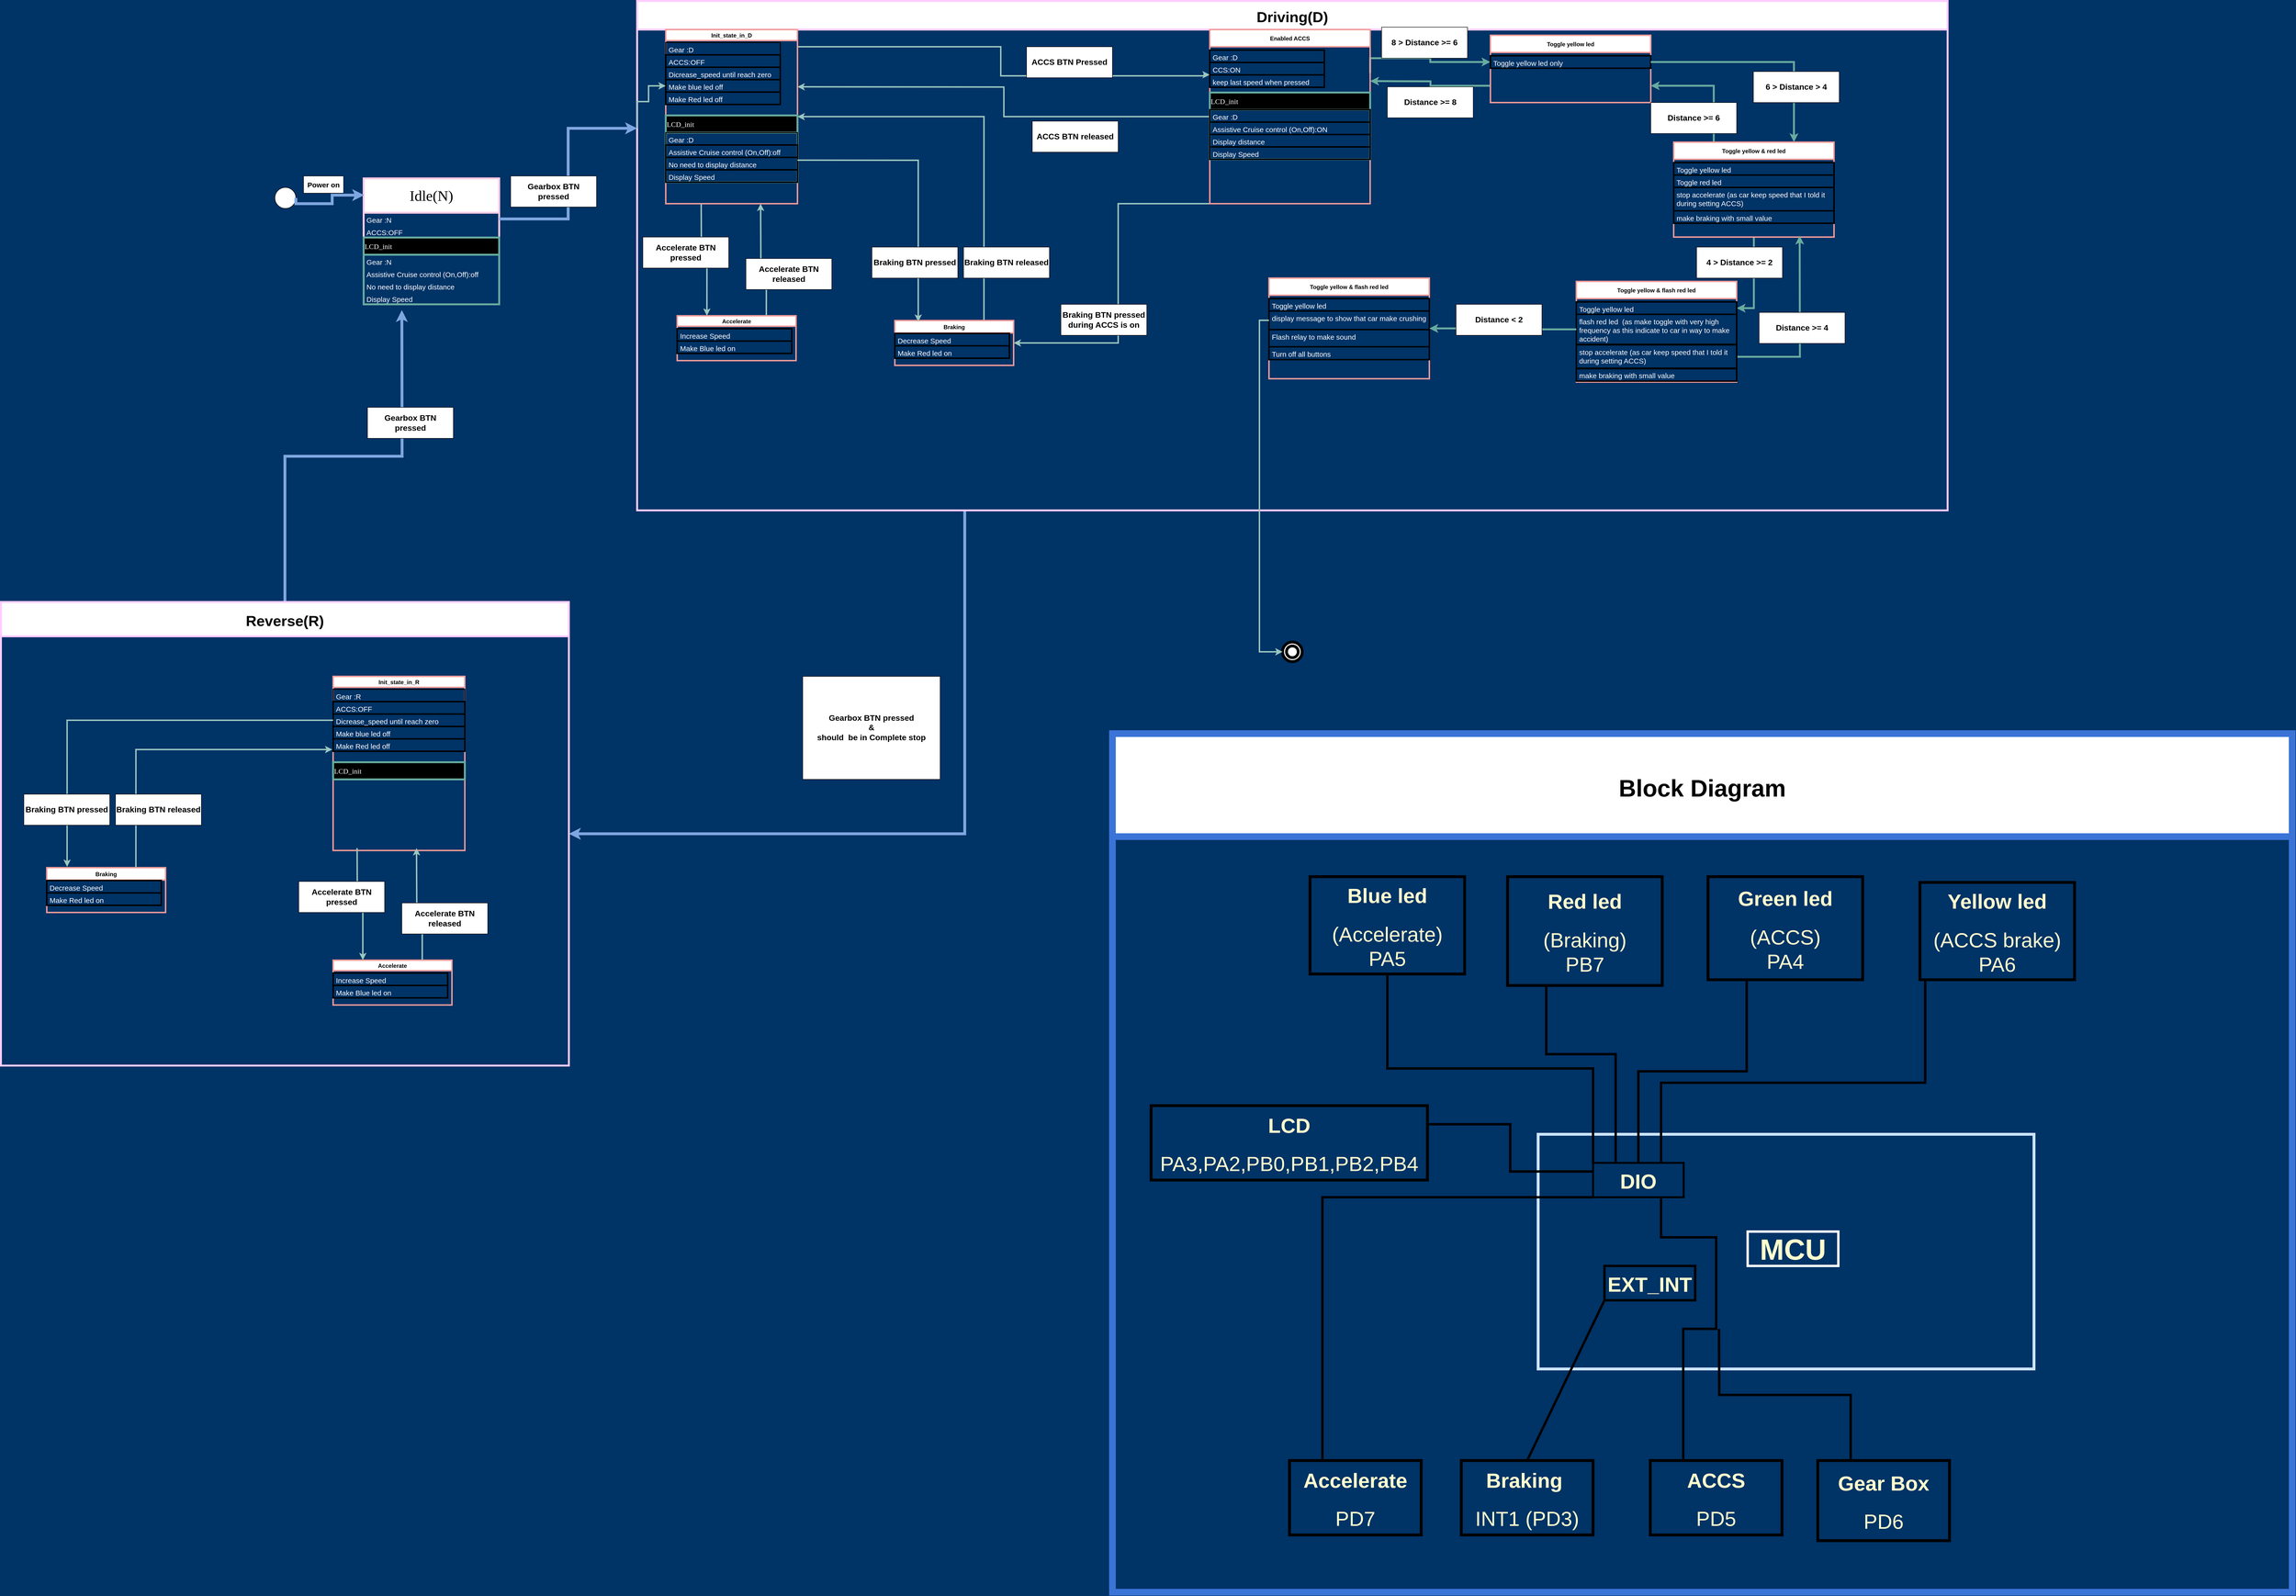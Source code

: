 <mxfile version="24.0.2" type="github">
  <diagram id="C5RBs43oDa-KdzZeNtuy" name="Page-1">
    <mxGraphModel dx="5027" dy="3257" grid="1" gridSize="12" guides="1" tooltips="1" connect="1" arrows="1" fold="1" page="1" pageScale="1" pageWidth="827" pageHeight="1169" background="#003366" math="0" shadow="0">
      <root>
        <mxCell id="WIyWlLk6GJQsqaUBKTNV-0" />
        <mxCell id="WIyWlLk6GJQsqaUBKTNV-1" parent="WIyWlLk6GJQsqaUBKTNV-0" />
        <mxCell id="QeEDxV_lBqNEmLMarwRb-2" value="" style="ellipse;whiteSpace=wrap;html=1;aspect=fixed;" parent="WIyWlLk6GJQsqaUBKTNV-1" vertex="1">
          <mxGeometry x="-182" y="115" width="44" height="44" as="geometry" />
        </mxCell>
        <mxCell id="QeEDxV_lBqNEmLMarwRb-4" value="" style="ellipse;shape=doubleEllipse;whiteSpace=wrap;html=1;gradientColor=none;fillColor=default;fillStyle=auto;aspect=fixed;collapsible=0;shadow=0;textShadow=0;perimeterSpacing=0;strokeWidth=6;" parent="WIyWlLk6GJQsqaUBKTNV-1" vertex="1">
          <mxGeometry x="1929.5" y="1068" width="41" height="41" as="geometry" />
        </mxCell>
        <object label="&lt;font style=&quot;font-size: 31px;&quot;&gt;Idle(N)&lt;/font&gt;" id="QeEDxV_lBqNEmLMarwRb-9">
          <mxCell style="swimlane;fontStyle=0;childLayout=stackLayout;horizontal=1;startSize=72;horizontalStack=0;resizeParent=1;resizeParentMax=0;resizeLast=0;collapsible=1;marginBottom=0;whiteSpace=wrap;html=1;fontFamily=Verdana;fontColor=default;rounded=0;gradientColor=none;swimlaneFillColor=none;strokeWidth=4;strokeColor=#FFCCE6;" parent="WIyWlLk6GJQsqaUBKTNV-1" vertex="1">
            <mxGeometry x="4" y="96" width="284" height="264" as="geometry">
              <mxRectangle x="4" y="115" width="72" height="36" as="alternateBounds" />
            </mxGeometry>
          </mxCell>
        </object>
        <mxCell id="QeEDxV_lBqNEmLMarwRb-10" value="&lt;font style=&quot;font-size: 15px;&quot; color=&quot;#ffffff&quot;&gt;Gear :N&lt;/font&gt;" style="text;strokeColor=none;fillColor=none;align=left;verticalAlign=top;spacingLeft=4;spacingRight=4;overflow=hidden;rotatable=0;points=[[0,0.5],[1,0.5]];portConstraint=eastwest;whiteSpace=wrap;html=1;" parent="QeEDxV_lBqNEmLMarwRb-9" vertex="1">
          <mxGeometry y="72" width="284" height="26" as="geometry" />
        </mxCell>
        <mxCell id="QeEDxV_lBqNEmLMarwRb-11" value="&lt;font style=&quot;font-size: 15px;&quot; color=&quot;#ffffff&quot;&gt;ACCS:OFF&lt;/font&gt;" style="text;strokeColor=none;fillColor=none;align=left;verticalAlign=top;spacingLeft=4;spacingRight=4;overflow=hidden;rotatable=0;points=[[0,0.5],[1,0.5]];portConstraint=eastwest;whiteSpace=wrap;html=1;" parent="QeEDxV_lBqNEmLMarwRb-9" vertex="1">
          <mxGeometry y="98" width="284" height="26" as="geometry" />
        </mxCell>
        <object label="&lt;font style=&quot;font-size: 15px;&quot;&gt;LCD_init&lt;/font&gt;" id="QeEDxV_lBqNEmLMarwRb-14">
          <mxCell style="swimlane;fontStyle=0;childLayout=stackLayout;horizontal=1;startSize=36;horizontalStack=0;resizeParent=1;resizeParentMax=0;resizeLast=0;collapsible=1;marginBottom=0;whiteSpace=wrap;html=1;fontFamily=Verdana;fontColor=#FFFFFF;rounded=0;fillColor=#000000;align=left;strokeColor=#67AB9F;strokeWidth=4;" parent="QeEDxV_lBqNEmLMarwRb-9" vertex="1">
            <mxGeometry y="124" width="284" height="140" as="geometry">
              <mxRectangle y="88" width="284" height="36" as="alternateBounds" />
            </mxGeometry>
          </mxCell>
        </object>
        <mxCell id="QeEDxV_lBqNEmLMarwRb-15" value="&lt;font style=&quot;font-size: 15px;&quot; color=&quot;#ffffff&quot;&gt;Gear :N&lt;/font&gt;" style="text;strokeColor=none;fillColor=none;align=left;verticalAlign=top;spacingLeft=4;spacingRight=4;overflow=hidden;rotatable=0;points=[[0,0.5],[1,0.5]];portConstraint=eastwest;whiteSpace=wrap;html=1;" parent="QeEDxV_lBqNEmLMarwRb-14" vertex="1">
          <mxGeometry y="36" width="284" height="26" as="geometry" />
        </mxCell>
        <mxCell id="QeEDxV_lBqNEmLMarwRb-16" value="&lt;font color=&quot;#ffffff&quot;&gt;&lt;span style=&quot;font-size: 15px;&quot;&gt;Assistive Cruise control (On,Off):off&lt;/span&gt;&lt;/font&gt;" style="text;strokeColor=none;fillColor=none;align=left;verticalAlign=top;spacingLeft=4;spacingRight=4;overflow=hidden;rotatable=0;points=[[0,0.5],[1,0.5]];portConstraint=eastwest;whiteSpace=wrap;html=1;" parent="QeEDxV_lBqNEmLMarwRb-14" vertex="1">
          <mxGeometry y="62" width="284" height="26" as="geometry" />
        </mxCell>
        <mxCell id="QeEDxV_lBqNEmLMarwRb-17" value="&lt;font style=&quot;font-size: 15px;&quot; color=&quot;#ffffff&quot;&gt;No need to display distance&lt;/font&gt;" style="text;strokeColor=none;fillColor=none;align=left;verticalAlign=top;spacingLeft=4;spacingRight=4;overflow=hidden;rotatable=0;points=[[0,0.5],[1,0.5]];portConstraint=eastwest;whiteSpace=wrap;html=1;" parent="QeEDxV_lBqNEmLMarwRb-14" vertex="1">
          <mxGeometry y="88" width="284" height="26" as="geometry" />
        </mxCell>
        <mxCell id="FsSQR3Tcq3Qhwz0BQt5I-0" value="&lt;font style=&quot;font-size: 15px;&quot; color=&quot;#ffffff&quot;&gt;Display Speed&lt;/font&gt;" style="text;strokeColor=none;fillColor=none;align=left;verticalAlign=top;spacingLeft=4;spacingRight=4;overflow=hidden;rotatable=0;points=[[0,0.5],[1,0.5]];portConstraint=eastwest;whiteSpace=wrap;html=1;" parent="QeEDxV_lBqNEmLMarwRb-14" vertex="1">
          <mxGeometry y="114" width="284" height="26" as="geometry" />
        </mxCell>
        <mxCell id="QeEDxV_lBqNEmLMarwRb-19" style="edgeStyle=orthogonalEdgeStyle;rounded=0;orthogonalLoop=1;jettySize=auto;html=1;exitX=1;exitY=0.5;exitDx=0;exitDy=0;entryX=0.004;entryY=0.133;entryDx=0;entryDy=0;entryPerimeter=0;strokeWidth=6;strokeColor=#7EA6E0;" parent="WIyWlLk6GJQsqaUBKTNV-1" source="QeEDxV_lBqNEmLMarwRb-2" target="QeEDxV_lBqNEmLMarwRb-9" edge="1">
          <mxGeometry relative="1" as="geometry">
            <Array as="points">
              <mxPoint x="-62" y="149" />
              <mxPoint x="-62" y="132" />
            </Array>
          </mxGeometry>
        </mxCell>
        <mxCell id="QeEDxV_lBqNEmLMarwRb-21" value="&lt;font style=&quot;font-size: 15px;&quot;&gt;&lt;b&gt;Power on&lt;/b&gt;&lt;/font&gt;" style="rounded=0;whiteSpace=wrap;html=1;" parent="WIyWlLk6GJQsqaUBKTNV-1" vertex="1">
          <mxGeometry x="-122" y="91" width="84" height="36" as="geometry" />
        </mxCell>
        <mxCell id="7wikcRFZf2UDu9N1v2jD-101" style="edgeStyle=orthogonalEdgeStyle;rounded=0;orthogonalLoop=1;jettySize=auto;html=1;exitX=0.25;exitY=1;exitDx=0;exitDy=0;entryX=1;entryY=0.5;entryDx=0;entryDy=0;strokeWidth=6;strokeColor=#7EA6E0;" edge="1" parent="WIyWlLk6GJQsqaUBKTNV-1" source="uNYdHs1n68aAT5kjv6AT-13" target="7wikcRFZf2UDu9N1v2jD-96">
          <mxGeometry relative="1" as="geometry" />
        </mxCell>
        <mxCell id="uNYdHs1n68aAT5kjv6AT-13" value="Driving(D)" style="swimlane;startSize=60;strokeWidth=4;strokeColor=#FFCCFF;fontSize=31;" parent="WIyWlLk6GJQsqaUBKTNV-1" vertex="1">
          <mxGeometry x="577" y="-276" width="2746" height="1068" as="geometry">
            <mxRectangle x="577" y="-156" width="96" height="48" as="alternateBounds" />
          </mxGeometry>
        </mxCell>
        <mxCell id="7wikcRFZf2UDu9N1v2jD-3" value="Accelerate" style="swimlane;strokeWidth=3;strokeColor=#F19C99;startSize=22;" vertex="1" parent="uNYdHs1n68aAT5kjv6AT-13">
          <mxGeometry x="84" y="660" width="249" height="94" as="geometry" />
        </mxCell>
        <mxCell id="7wikcRFZf2UDu9N1v2jD-4" value="&lt;font style=&quot;font-size: 15px;&quot; color=&quot;#ffffff&quot;&gt;Increase Speed&lt;/font&gt;" style="text;strokeColor=default;fillColor=none;align=left;verticalAlign=top;spacingLeft=4;spacingRight=4;overflow=hidden;rotatable=0;points=[[0,0.5],[1,0.5]];portConstraint=eastwest;whiteSpace=wrap;html=1;strokeWidth=3;" vertex="1" parent="7wikcRFZf2UDu9N1v2jD-3">
          <mxGeometry y="27" width="240" height="26" as="geometry" />
        </mxCell>
        <mxCell id="7wikcRFZf2UDu9N1v2jD-5" value="&lt;font style=&quot;font-size: 15px;&quot; color=&quot;#ffffff&quot;&gt;Make Blue led on&amp;nbsp;&lt;/font&gt;" style="text;strokeColor=default;fillColor=none;align=left;verticalAlign=top;spacingLeft=4;spacingRight=4;overflow=hidden;rotatable=0;points=[[0,0.5,0,0,0],[1,0.5,0,0,0]];portConstraint=eastwest;whiteSpace=wrap;html=1;strokeWidth=3;" vertex="1" parent="7wikcRFZf2UDu9N1v2jD-3">
          <mxGeometry y="53" width="240" height="26" as="geometry" />
        </mxCell>
        <mxCell id="7wikcRFZf2UDu9N1v2jD-32" style="edgeStyle=orthogonalEdgeStyle;rounded=0;orthogonalLoop=1;jettySize=auto;html=1;exitX=0.75;exitY=0;exitDx=0;exitDy=0;entryX=1;entryY=0.5;entryDx=0;entryDy=0;strokeWidth=3;strokeColor=#9AC7BF;" edge="1" parent="uNYdHs1n68aAT5kjv6AT-13" source="7wikcRFZf2UDu9N1v2jD-18" target="FsSQR3Tcq3Qhwz0BQt5I-2">
          <mxGeometry relative="1" as="geometry" />
        </mxCell>
        <mxCell id="7wikcRFZf2UDu9N1v2jD-18" value="Braking" style="swimlane;strokeWidth=3;strokeColor=#F19C99;startSize=26;" vertex="1" parent="uNYdHs1n68aAT5kjv6AT-13">
          <mxGeometry x="540" y="670" width="249" height="94" as="geometry" />
        </mxCell>
        <mxCell id="7wikcRFZf2UDu9N1v2jD-19" value="&lt;font style=&quot;font-size: 15px;&quot; color=&quot;#ffffff&quot;&gt;Decrease Speed&lt;/font&gt;" style="text;strokeColor=default;fillColor=none;align=left;verticalAlign=top;spacingLeft=4;spacingRight=4;overflow=hidden;rotatable=0;points=[[0,0.5],[1,0.5]];portConstraint=eastwest;whiteSpace=wrap;html=1;strokeWidth=3;" vertex="1" parent="7wikcRFZf2UDu9N1v2jD-18">
          <mxGeometry y="27" width="240" height="26" as="geometry" />
        </mxCell>
        <mxCell id="7wikcRFZf2UDu9N1v2jD-20" value="&lt;font style=&quot;font-size: 15px;&quot; color=&quot;#ffffff&quot;&gt;Make Red led on&amp;nbsp;&lt;/font&gt;" style="text;strokeColor=default;fillColor=none;align=left;verticalAlign=top;spacingLeft=4;spacingRight=4;overflow=hidden;rotatable=0;points=[[0,0.5,0,0,0],[1,0.5,0,0,0]];portConstraint=eastwest;whiteSpace=wrap;html=1;strokeWidth=3;" vertex="1" parent="7wikcRFZf2UDu9N1v2jD-18">
          <mxGeometry y="53" width="240" height="26" as="geometry" />
        </mxCell>
        <mxCell id="7wikcRFZf2UDu9N1v2jD-44" style="edgeStyle=orthogonalEdgeStyle;rounded=0;orthogonalLoop=1;jettySize=auto;html=1;exitX=1;exitY=0;exitDx=0;exitDy=0;strokeWidth=3;strokeColor=#9AC7BF;entryX=0;entryY=-0.01;entryDx=0;entryDy=0;entryPerimeter=0;" edge="1" parent="uNYdHs1n68aAT5kjv6AT-13" source="FsSQR3Tcq3Qhwz0BQt5I-2" target="7wikcRFZf2UDu9N1v2jD-41">
          <mxGeometry relative="1" as="geometry">
            <mxPoint x="1188" y="156" as="targetPoint" />
            <Array as="points">
              <mxPoint x="336" y="96" />
              <mxPoint x="762" y="96" />
              <mxPoint x="762" y="157" />
              <mxPoint x="1188" y="157" />
              <mxPoint x="1188" y="155" />
            </Array>
          </mxGeometry>
        </mxCell>
        <mxCell id="FsSQR3Tcq3Qhwz0BQt5I-2" value="Init_state_in_D" style="swimlane;strokeWidth=3;strokeColor=#F19C99;" parent="uNYdHs1n68aAT5kjv6AT-13" vertex="1">
          <mxGeometry x="60" y="60" width="276" height="365" as="geometry">
            <mxRectangle x="60" y="60" width="120" height="24" as="alternateBounds" />
          </mxGeometry>
        </mxCell>
        <mxCell id="FsSQR3Tcq3Qhwz0BQt5I-3" value="&lt;font style=&quot;font-size: 15px;&quot; color=&quot;#ffffff&quot;&gt;Gear :D&lt;/font&gt;" style="text;strokeColor=default;fillColor=none;align=left;verticalAlign=top;spacingLeft=4;spacingRight=4;overflow=hidden;rotatable=0;points=[[0,0.5],[1,0.5]];portConstraint=eastwest;whiteSpace=wrap;html=1;strokeWidth=2;perimeterSpacing=13;" parent="FsSQR3Tcq3Qhwz0BQt5I-2" vertex="1">
          <mxGeometry y="27" width="240" height="26" as="geometry" />
        </mxCell>
        <mxCell id="FsSQR3Tcq3Qhwz0BQt5I-4" value="&lt;font style=&quot;font-size: 15px;&quot; color=&quot;#ffffff&quot;&gt;ACCS:OFF&lt;/font&gt;" style="text;strokeColor=default;fillColor=none;align=left;verticalAlign=top;spacingLeft=4;spacingRight=4;overflow=hidden;rotatable=0;points=[[0,0.5,0,0,0],[1,0.5,0,0,0]];portConstraint=eastwest;whiteSpace=wrap;html=1;strokeWidth=3;" parent="FsSQR3Tcq3Qhwz0BQt5I-2" vertex="1">
          <mxGeometry y="53" width="240" height="26" as="geometry" />
        </mxCell>
        <object label="&lt;font style=&quot;font-size: 15px;&quot;&gt;LCD_init&lt;/font&gt;" id="FsSQR3Tcq3Qhwz0BQt5I-5">
          <mxCell style="swimlane;fontStyle=0;childLayout=stackLayout;horizontal=1;startSize=36;horizontalStack=0;resizeParent=1;resizeParentMax=0;resizeLast=0;collapsible=1;marginBottom=0;whiteSpace=wrap;html=1;fontFamily=Verdana;fontColor=#FFFFFF;rounded=0;fillColor=#000000;align=left;strokeColor=#67AB9F;strokeWidth=4;" parent="FsSQR3Tcq3Qhwz0BQt5I-2" vertex="1">
            <mxGeometry y="180" width="276" height="140" as="geometry">
              <mxRectangle y="144" width="240" height="36" as="alternateBounds" />
            </mxGeometry>
          </mxCell>
        </object>
        <mxCell id="FsSQR3Tcq3Qhwz0BQt5I-6" value="&lt;font style=&quot;font-size: 15px;&quot; color=&quot;#ffffff&quot;&gt;Gear :D&lt;/font&gt;" style="text;strokeColor=default;fillColor=none;align=left;verticalAlign=top;spacingLeft=4;spacingRight=4;overflow=hidden;rotatable=0;points=[[0,0.5],[1,0.5]];portConstraint=eastwest;whiteSpace=wrap;html=1;strokeWidth=2;" parent="FsSQR3Tcq3Qhwz0BQt5I-5" vertex="1">
          <mxGeometry y="36" width="276" height="26" as="geometry" />
        </mxCell>
        <mxCell id="FsSQR3Tcq3Qhwz0BQt5I-7" value="&lt;font color=&quot;#ffffff&quot;&gt;&lt;span style=&quot;font-size: 15px;&quot;&gt;Assistive Cruise control (On,Off):off&lt;/span&gt;&lt;/font&gt;" style="text;strokeColor=default;fillColor=none;align=left;verticalAlign=top;spacingLeft=4;spacingRight=4;overflow=hidden;rotatable=0;points=[[0,0.5],[1,0.5]];portConstraint=eastwest;whiteSpace=wrap;html=1;strokeWidth=3;" parent="FsSQR3Tcq3Qhwz0BQt5I-5" vertex="1">
          <mxGeometry y="62" width="276" height="26" as="geometry" />
        </mxCell>
        <mxCell id="FsSQR3Tcq3Qhwz0BQt5I-8" value="&lt;font style=&quot;font-size: 15px;&quot; color=&quot;#ffffff&quot;&gt;No need to display distance&lt;/font&gt;" style="text;strokeColor=default;fillColor=none;align=left;verticalAlign=top;spacingLeft=4;spacingRight=4;overflow=hidden;rotatable=0;points=[[0,0.5],[1,0.5]];portConstraint=eastwest;whiteSpace=wrap;html=1;strokeWidth=3;" parent="FsSQR3Tcq3Qhwz0BQt5I-5" vertex="1">
          <mxGeometry y="88" width="276" height="26" as="geometry" />
        </mxCell>
        <mxCell id="FsSQR3Tcq3Qhwz0BQt5I-9" value="&lt;font style=&quot;font-size: 15px;&quot; color=&quot;#ffffff&quot;&gt;Display Speed&lt;/font&gt;" style="text;strokeColor=default;fillColor=none;align=left;verticalAlign=top;spacingLeft=4;spacingRight=4;overflow=hidden;rotatable=0;points=[[0,0.5],[1,0.5]];portConstraint=eastwest;whiteSpace=wrap;html=1;strokeWidth=3;" parent="FsSQR3Tcq3Qhwz0BQt5I-5" vertex="1">
          <mxGeometry y="114" width="276" height="26" as="geometry" />
        </mxCell>
        <mxCell id="7wikcRFZf2UDu9N1v2jD-1" value="&lt;font style=&quot;font-size: 15px;&quot; color=&quot;#ffffff&quot;&gt;Dicrease_speed until reach zero&lt;/font&gt;" style="text;strokeColor=default;fillColor=none;align=left;verticalAlign=top;spacingLeft=4;spacingRight=4;overflow=hidden;rotatable=0;points=[[0,0.5,0,0,0],[1,0.5,0,0,0]];portConstraint=eastwest;whiteSpace=wrap;html=1;strokeWidth=3;" vertex="1" parent="FsSQR3Tcq3Qhwz0BQt5I-2">
          <mxGeometry y="79" width="240" height="26" as="geometry" />
        </mxCell>
        <mxCell id="7wikcRFZf2UDu9N1v2jD-26" value="&lt;font style=&quot;font-size: 15px;&quot; color=&quot;#ffffff&quot;&gt;Make blue led off&lt;/font&gt;" style="text;strokeColor=default;fillColor=none;align=left;verticalAlign=top;spacingLeft=4;spacingRight=4;overflow=hidden;rotatable=0;points=[[0,0.5,0,0,0],[1,0.5,0,0,0]];portConstraint=eastwest;whiteSpace=wrap;html=1;strokeWidth=3;" vertex="1" parent="FsSQR3Tcq3Qhwz0BQt5I-2">
          <mxGeometry y="105" width="240" height="26" as="geometry" />
        </mxCell>
        <mxCell id="7wikcRFZf2UDu9N1v2jD-48" value="&lt;font style=&quot;font-size: 15px;&quot; color=&quot;#ffffff&quot;&gt;Make Red led off&lt;/font&gt;" style="text;strokeColor=default;fillColor=none;align=left;verticalAlign=top;spacingLeft=4;spacingRight=4;overflow=hidden;rotatable=0;points=[[0,0.5,0,0,0],[1,0.5,0,0,0]];portConstraint=eastwest;whiteSpace=wrap;html=1;strokeWidth=3;" vertex="1" parent="FsSQR3Tcq3Qhwz0BQt5I-2">
          <mxGeometry y="131" width="240" height="26" as="geometry" />
        </mxCell>
        <mxCell id="7wikcRFZf2UDu9N1v2jD-13" style="edgeStyle=orthogonalEdgeStyle;rounded=0;orthogonalLoop=1;jettySize=auto;html=1;exitX=0.25;exitY=1;exitDx=0;exitDy=0;entryX=0.25;entryY=0;entryDx=0;entryDy=0;strokeWidth=3;strokeColor=#9AC7BF;" edge="1" parent="uNYdHs1n68aAT5kjv6AT-13" target="7wikcRFZf2UDu9N1v2jD-3">
          <mxGeometry relative="1" as="geometry">
            <mxPoint x="134.25" y="425" as="sourcePoint" />
          </mxGeometry>
        </mxCell>
        <mxCell id="7wikcRFZf2UDu9N1v2jD-14" style="edgeStyle=orthogonalEdgeStyle;rounded=0;orthogonalLoop=1;jettySize=auto;html=1;exitX=0.75;exitY=0;exitDx=0;exitDy=0;entryX=0.75;entryY=1;entryDx=0;entryDy=0;strokeWidth=3;strokeColor=#9AC7BF;" edge="1" parent="uNYdHs1n68aAT5kjv6AT-13" source="7wikcRFZf2UDu9N1v2jD-3">
          <mxGeometry relative="1" as="geometry">
            <mxPoint x="258.75" y="425" as="targetPoint" />
          </mxGeometry>
        </mxCell>
        <mxCell id="7wikcRFZf2UDu9N1v2jD-25" value="&lt;b&gt;&lt;font style=&quot;font-size: 17px;&quot;&gt;Braking BTN released&lt;/font&gt;&lt;/b&gt;" style="rounded=0;whiteSpace=wrap;html=1;" vertex="1" parent="uNYdHs1n68aAT5kjv6AT-13">
          <mxGeometry x="684" y="516" width="180" height="65" as="geometry" />
        </mxCell>
        <mxCell id="7wikcRFZf2UDu9N1v2jD-29" style="edgeStyle=elbowEdgeStyle;rounded=0;orthogonalLoop=1;jettySize=auto;html=1;exitX=1;exitY=0.75;exitDx=0;exitDy=0;entryX=0.197;entryY=0.027;entryDx=0;entryDy=0;entryPerimeter=0;elbow=vertical;strokeWidth=3;strokeColor=#9AC7BF;" edge="1" parent="uNYdHs1n68aAT5kjv6AT-13" source="FsSQR3Tcq3Qhwz0BQt5I-2" target="7wikcRFZf2UDu9N1v2jD-18">
          <mxGeometry relative="1" as="geometry">
            <Array as="points">
              <mxPoint x="456" y="334" />
            </Array>
          </mxGeometry>
        </mxCell>
        <mxCell id="7wikcRFZf2UDu9N1v2jD-45" style="edgeStyle=orthogonalEdgeStyle;rounded=0;orthogonalLoop=1;jettySize=auto;html=1;exitX=0;exitY=0.5;exitDx=0;exitDy=0;strokeWidth=3;strokeColor=#9AC7BF;" edge="1" parent="uNYdHs1n68aAT5kjv6AT-13" source="7wikcRFZf2UDu9N1v2jD-33">
          <mxGeometry relative="1" as="geometry">
            <mxPoint x="336" y="180" as="targetPoint" />
          </mxGeometry>
        </mxCell>
        <mxCell id="7wikcRFZf2UDu9N1v2jD-49" style="edgeStyle=orthogonalEdgeStyle;rounded=0;orthogonalLoop=1;jettySize=auto;html=1;exitX=0.25;exitY=1;exitDx=0;exitDy=0;entryX=1;entryY=0.5;entryDx=0;entryDy=0;strokeWidth=3;strokeColor=#9AC7BF;" edge="1" parent="uNYdHs1n68aAT5kjv6AT-13" source="7wikcRFZf2UDu9N1v2jD-33" target="7wikcRFZf2UDu9N1v2jD-18">
          <mxGeometry relative="1" as="geometry">
            <Array as="points">
              <mxPoint x="1008" y="425" />
              <mxPoint x="1008" y="717" />
            </Array>
          </mxGeometry>
        </mxCell>
        <mxCell id="7wikcRFZf2UDu9N1v2jD-79" style="edgeStyle=orthogonalEdgeStyle;rounded=0;orthogonalLoop=1;jettySize=auto;html=1;exitX=1;exitY=0.25;exitDx=0;exitDy=0;entryX=0;entryY=0.5;entryDx=0;entryDy=0;strokeWidth=4;strokeColor=#67AB9F;" edge="1" parent="uNYdHs1n68aAT5kjv6AT-13" source="7wikcRFZf2UDu9N1v2jD-33" target="7wikcRFZf2UDu9N1v2jD-56">
          <mxGeometry relative="1" as="geometry">
            <Array as="points">
              <mxPoint x="1536" y="120" />
              <mxPoint x="1662" y="120" />
              <mxPoint x="1662" y="128" />
            </Array>
          </mxGeometry>
        </mxCell>
        <mxCell id="7wikcRFZf2UDu9N1v2jD-33" value="Enabled ACCS" style="swimlane;strokeWidth=3;strokeColor=#F19C99;startSize=36;" vertex="1" parent="uNYdHs1n68aAT5kjv6AT-13">
          <mxGeometry x="1200" y="60" width="336" height="365" as="geometry" />
        </mxCell>
        <mxCell id="7wikcRFZf2UDu9N1v2jD-34" value="&lt;font style=&quot;font-size: 15px;&quot; color=&quot;#ffffff&quot;&gt;Gear :D&lt;/font&gt;" style="text;strokeColor=default;fillColor=none;align=left;verticalAlign=top;spacingLeft=4;spacingRight=4;overflow=hidden;rotatable=0;points=[[0,0.5],[1,0.5]];portConstraint=eastwest;whiteSpace=wrap;html=1;strokeWidth=3;" vertex="1" parent="7wikcRFZf2UDu9N1v2jD-33">
          <mxGeometry y="43" width="240" height="26" as="geometry" />
        </mxCell>
        <mxCell id="7wikcRFZf2UDu9N1v2jD-35" value="&lt;font style=&quot;font-size: 15px;&quot; color=&quot;#ffffff&quot;&gt;CCS:ON&lt;/font&gt;" style="text;strokeColor=default;fillColor=none;align=left;verticalAlign=top;spacingLeft=4;spacingRight=4;overflow=hidden;rotatable=0;points=[[0,0.5,0,0,0],[1,0.5,0,0,0]];portConstraint=eastwest;whiteSpace=wrap;html=1;strokeWidth=3;" vertex="1" parent="7wikcRFZf2UDu9N1v2jD-33">
          <mxGeometry y="69" width="240" height="26" as="geometry" />
        </mxCell>
        <object label="&lt;font style=&quot;font-size: 15px;&quot;&gt;LCD_init&lt;/font&gt;" id="7wikcRFZf2UDu9N1v2jD-36">
          <mxCell style="swimlane;fontStyle=0;childLayout=stackLayout;horizontal=1;startSize=36;horizontalStack=0;resizeParent=1;resizeParentMax=0;resizeLast=0;collapsible=1;marginBottom=0;whiteSpace=wrap;html=1;fontFamily=Verdana;fontColor=#FFFFFF;rounded=0;fillColor=#000000;align=left;strokeColor=#67AB9F;strokeWidth=4;" vertex="1" parent="7wikcRFZf2UDu9N1v2jD-33">
            <mxGeometry y="132" width="336" height="140" as="geometry">
              <mxRectangle y="160" width="240" height="36" as="alternateBounds" />
            </mxGeometry>
          </mxCell>
        </object>
        <mxCell id="7wikcRFZf2UDu9N1v2jD-37" value="&lt;font style=&quot;font-size: 15px;&quot; color=&quot;#ffffff&quot;&gt;Gear :D&lt;/font&gt;" style="text;strokeColor=default;fillColor=none;align=left;verticalAlign=top;spacingLeft=4;spacingRight=4;overflow=hidden;rotatable=0;points=[[0,0.5],[1,0.5]];portConstraint=eastwest;whiteSpace=wrap;html=1;strokeWidth=3;" vertex="1" parent="7wikcRFZf2UDu9N1v2jD-36">
          <mxGeometry y="36" width="336" height="26" as="geometry" />
        </mxCell>
        <mxCell id="7wikcRFZf2UDu9N1v2jD-38" value="&lt;font color=&quot;#ffffff&quot;&gt;&lt;span style=&quot;font-size: 15px;&quot;&gt;Assistive Cruise control (On,Off):ON&lt;/span&gt;&lt;/font&gt;" style="text;strokeColor=default;fillColor=none;align=left;verticalAlign=top;spacingLeft=4;spacingRight=4;overflow=hidden;rotatable=0;points=[[0,0.5],[1,0.5]];portConstraint=eastwest;whiteSpace=wrap;html=1;strokeWidth=3;" vertex="1" parent="7wikcRFZf2UDu9N1v2jD-36">
          <mxGeometry y="62" width="336" height="26" as="geometry" />
        </mxCell>
        <mxCell id="7wikcRFZf2UDu9N1v2jD-39" value="&lt;font style=&quot;font-size: 15px;&quot; color=&quot;#ffffff&quot;&gt;Display distance&lt;/font&gt;" style="text;strokeColor=default;fillColor=none;align=left;verticalAlign=top;spacingLeft=4;spacingRight=4;overflow=hidden;rotatable=0;points=[[0,0.5],[1,0.5]];portConstraint=eastwest;whiteSpace=wrap;html=1;strokeWidth=3;" vertex="1" parent="7wikcRFZf2UDu9N1v2jD-36">
          <mxGeometry y="88" width="336" height="26" as="geometry" />
        </mxCell>
        <mxCell id="7wikcRFZf2UDu9N1v2jD-40" value="&lt;font style=&quot;font-size: 15px;&quot; color=&quot;#ffffff&quot;&gt;Display Speed&lt;/font&gt;" style="text;strokeColor=default;fillColor=none;align=left;verticalAlign=top;spacingLeft=4;spacingRight=4;overflow=hidden;rotatable=0;points=[[0,0.5],[1,0.5]];portConstraint=eastwest;whiteSpace=wrap;html=1;strokeWidth=3;" vertex="1" parent="7wikcRFZf2UDu9N1v2jD-36">
          <mxGeometry y="114" width="336" height="26" as="geometry" />
        </mxCell>
        <mxCell id="7wikcRFZf2UDu9N1v2jD-41" value="&lt;font color=&quot;#ffffff&quot;&gt;&lt;span style=&quot;font-size: 15px;&quot;&gt;keep last speed when pressed&lt;/span&gt;&lt;/font&gt;" style="text;strokeColor=default;fillColor=none;align=left;verticalAlign=top;spacingLeft=4;spacingRight=4;overflow=hidden;rotatable=0;points=[[0,0.5,0,0,0],[1,0.5,0,0,0]];portConstraint=eastwest;whiteSpace=wrap;html=1;strokeWidth=3;" vertex="1" parent="7wikcRFZf2UDu9N1v2jD-33">
          <mxGeometry y="95" width="240" height="26" as="geometry" />
        </mxCell>
        <mxCell id="7wikcRFZf2UDu9N1v2jD-43" style="edgeStyle=orthogonalEdgeStyle;rounded=0;orthogonalLoop=1;jettySize=auto;html=1;exitX=0;exitY=0.25;exitDx=0;exitDy=0;entryX=0;entryY=0.5;entryDx=0;entryDy=0;entryPerimeter=0;strokeWidth=3;strokeColor=#9AC7BF;" edge="1" parent="uNYdHs1n68aAT5kjv6AT-13" source="uNYdHs1n68aAT5kjv6AT-13" target="7wikcRFZf2UDu9N1v2jD-26">
          <mxGeometry relative="1" as="geometry">
            <Array as="points">
              <mxPoint x="24" y="211" />
              <mxPoint x="24" y="178" />
            </Array>
          </mxGeometry>
        </mxCell>
        <mxCell id="7wikcRFZf2UDu9N1v2jD-24" value="&lt;b&gt;&lt;font style=&quot;font-size: 17px;&quot;&gt;Braking BTN pressed&lt;/font&gt;&lt;/b&gt;" style="rounded=0;whiteSpace=wrap;html=1;" vertex="1" parent="uNYdHs1n68aAT5kjv6AT-13">
          <mxGeometry x="492" y="516" width="180" height="65" as="geometry" />
        </mxCell>
        <mxCell id="7wikcRFZf2UDu9N1v2jD-46" value="&lt;b&gt;&lt;font style=&quot;font-size: 17px;&quot;&gt;ACCS BTN Pressed&lt;/font&gt;&lt;/b&gt;" style="rounded=0;whiteSpace=wrap;html=1;" vertex="1" parent="uNYdHs1n68aAT5kjv6AT-13">
          <mxGeometry x="816" y="96" width="180" height="65" as="geometry" />
        </mxCell>
        <mxCell id="7wikcRFZf2UDu9N1v2jD-47" value="&lt;b&gt;&lt;font style=&quot;font-size: 17px;&quot;&gt;ACCS BTN&lt;/font&gt;&lt;/b&gt;&lt;b&gt;&lt;font style=&quot;font-size: 17px;&quot;&gt;&amp;nbsp;released&lt;/font&gt;&lt;/b&gt;" style="rounded=0;whiteSpace=wrap;html=1;" vertex="1" parent="uNYdHs1n68aAT5kjv6AT-13">
          <mxGeometry x="828" y="252" width="180" height="65" as="geometry" />
        </mxCell>
        <mxCell id="7wikcRFZf2UDu9N1v2jD-51" value="&lt;b&gt;&lt;font style=&quot;font-size: 17px;&quot;&gt;Braking BTN pressed&lt;/font&gt;&lt;/b&gt;&lt;div&gt;&lt;b&gt;&lt;font style=&quot;font-size: 17px;&quot;&gt;during ACCS is on&lt;/font&gt;&lt;/b&gt;&lt;/div&gt;" style="rounded=0;whiteSpace=wrap;html=1;" vertex="1" parent="uNYdHs1n68aAT5kjv6AT-13">
          <mxGeometry x="888" y="636" width="180" height="65" as="geometry" />
        </mxCell>
        <mxCell id="7wikcRFZf2UDu9N1v2jD-16" value="&lt;b&gt;&lt;font style=&quot;font-size: 17px;&quot;&gt;Accelerate BTN pressed&lt;/font&gt;&lt;/b&gt;" style="rounded=0;whiteSpace=wrap;html=1;" vertex="1" parent="uNYdHs1n68aAT5kjv6AT-13">
          <mxGeometry x="12" y="495" width="180" height="65" as="geometry" />
        </mxCell>
        <mxCell id="7wikcRFZf2UDu9N1v2jD-17" value="&lt;b&gt;&lt;font style=&quot;font-size: 17px;&quot;&gt;Accelerate BTN released&lt;/font&gt;&lt;/b&gt;" style="rounded=0;whiteSpace=wrap;html=1;" vertex="1" parent="uNYdHs1n68aAT5kjv6AT-13">
          <mxGeometry x="228" y="540" width="180" height="65" as="geometry" />
        </mxCell>
        <mxCell id="7wikcRFZf2UDu9N1v2jD-80" style="edgeStyle=orthogonalEdgeStyle;rounded=0;orthogonalLoop=1;jettySize=auto;html=1;exitX=0;exitY=0.75;exitDx=0;exitDy=0;strokeWidth=4;strokeColor=#67AB9F;" edge="1" parent="uNYdHs1n68aAT5kjv6AT-13" source="7wikcRFZf2UDu9N1v2jD-55">
          <mxGeometry relative="1" as="geometry">
            <mxPoint x="1536" y="168" as="targetPoint" />
          </mxGeometry>
        </mxCell>
        <mxCell id="7wikcRFZf2UDu9N1v2jD-55" value="Toggle yellow led" style="swimlane;strokeWidth=3;strokeColor=#F19C99;startSize=36;" vertex="1" parent="uNYdHs1n68aAT5kjv6AT-13">
          <mxGeometry x="1788" y="72" width="336" height="141" as="geometry" />
        </mxCell>
        <mxCell id="7wikcRFZf2UDu9N1v2jD-56" value="&lt;font style=&quot;font-size: 15px;&quot; color=&quot;#ffffff&quot;&gt;Toggle yellow led only&lt;/font&gt;" style="text;strokeColor=default;fillColor=none;align=left;verticalAlign=top;spacingLeft=4;spacingRight=4;overflow=hidden;rotatable=0;points=[[0,0.5],[1,0.5]];portConstraint=eastwest;whiteSpace=wrap;html=1;strokeWidth=3;" vertex="1" parent="7wikcRFZf2UDu9N1v2jD-55">
          <mxGeometry y="43" width="336" height="26" as="geometry" />
        </mxCell>
        <mxCell id="7wikcRFZf2UDu9N1v2jD-82" style="edgeStyle=orthogonalEdgeStyle;rounded=0;orthogonalLoop=1;jettySize=auto;html=1;exitX=0.25;exitY=0;exitDx=0;exitDy=0;entryX=1;entryY=0.75;entryDx=0;entryDy=0;strokeWidth=4;strokeColor=#67AB9F;" edge="1" parent="uNYdHs1n68aAT5kjv6AT-13" source="7wikcRFZf2UDu9N1v2jD-64" target="7wikcRFZf2UDu9N1v2jD-55">
          <mxGeometry relative="1" as="geometry" />
        </mxCell>
        <mxCell id="7wikcRFZf2UDu9N1v2jD-83" style="edgeStyle=orthogonalEdgeStyle;rounded=0;orthogonalLoop=1;jettySize=auto;html=1;exitX=0.5;exitY=1;exitDx=0;exitDy=0;entryX=1;entryY=0.5;entryDx=0;entryDy=0;strokeWidth=4;strokeColor=#67AB9F;" edge="1" parent="uNYdHs1n68aAT5kjv6AT-13" source="7wikcRFZf2UDu9N1v2jD-64" target="7wikcRFZf2UDu9N1v2jD-70">
          <mxGeometry relative="1" as="geometry" />
        </mxCell>
        <mxCell id="7wikcRFZf2UDu9N1v2jD-64" value="Toggle yellow &amp; red led" style="swimlane;strokeWidth=3;strokeColor=#F19C99;startSize=36;" vertex="1" parent="uNYdHs1n68aAT5kjv6AT-13">
          <mxGeometry x="2172" y="296" width="336" height="199" as="geometry" />
        </mxCell>
        <mxCell id="7wikcRFZf2UDu9N1v2jD-65" value="&lt;font style=&quot;font-size: 15px;&quot; color=&quot;#ffffff&quot;&gt;Toggle yellow led&amp;nbsp;&lt;/font&gt;" style="text;strokeColor=default;fillColor=none;align=left;verticalAlign=top;spacingLeft=4;spacingRight=4;overflow=hidden;rotatable=0;points=[[0,0.5],[1,0.5]];portConstraint=eastwest;whiteSpace=wrap;html=1;strokeWidth=3;" vertex="1" parent="7wikcRFZf2UDu9N1v2jD-64">
          <mxGeometry y="43" width="336" height="26" as="geometry" />
        </mxCell>
        <mxCell id="7wikcRFZf2UDu9N1v2jD-66" value="&lt;font style=&quot;font-size: 15px;&quot; color=&quot;#ffffff&quot;&gt;Toggle red led&amp;nbsp;&lt;/font&gt;" style="text;strokeColor=default;fillColor=none;align=left;verticalAlign=top;spacingLeft=4;spacingRight=4;overflow=hidden;rotatable=0;points=[[0,0.5,0,0,0],[1,0.5,0,0,0]];portConstraint=eastwest;whiteSpace=wrap;html=1;strokeWidth=3;" vertex="1" parent="7wikcRFZf2UDu9N1v2jD-64">
          <mxGeometry y="69" width="336" height="26" as="geometry" />
        </mxCell>
        <mxCell id="7wikcRFZf2UDu9N1v2jD-67" value="&lt;font color=&quot;#ffffff&quot;&gt;&lt;span style=&quot;font-size: 15px;&quot;&gt;stop accelerate (as car keep speed that I told it&lt;/span&gt;&lt;/font&gt;&lt;div&gt;&lt;font color=&quot;#ffffff&quot;&gt;&lt;span style=&quot;font-size: 15px;&quot;&gt;during setting ACCS)&lt;/span&gt;&lt;/font&gt;&lt;/div&gt;" style="text;strokeColor=default;fillColor=none;align=left;verticalAlign=top;spacingLeft=4;spacingRight=4;overflow=hidden;rotatable=0;points=[[0,0.5,0,0,0],[1,0.5,0,0,0]];portConstraint=eastwest;whiteSpace=wrap;html=1;strokeWidth=3;" vertex="1" parent="7wikcRFZf2UDu9N1v2jD-64">
          <mxGeometry y="95" width="336" height="49" as="geometry" />
        </mxCell>
        <mxCell id="7wikcRFZf2UDu9N1v2jD-68" value="&lt;font style=&quot;font-size: 15px;&quot; color=&quot;#ffffff&quot;&gt;make braking with small value&lt;/font&gt;" style="text;strokeColor=default;fillColor=none;align=left;verticalAlign=top;spacingLeft=4;spacingRight=4;overflow=hidden;rotatable=0;points=[[0,0.5,0,0,0],[1,0.5,0,0,0]];portConstraint=eastwest;whiteSpace=wrap;html=1;strokeWidth=3;" vertex="1" parent="7wikcRFZf2UDu9N1v2jD-64">
          <mxGeometry y="144" width="336" height="26" as="geometry" />
        </mxCell>
        <mxCell id="7wikcRFZf2UDu9N1v2jD-69" value="Toggle yellow &amp; flash red led" style="swimlane;strokeWidth=3;strokeColor=#F19C99;startSize=36;" vertex="1" parent="uNYdHs1n68aAT5kjv6AT-13">
          <mxGeometry x="1968" y="588" width="336" height="211" as="geometry" />
        </mxCell>
        <mxCell id="7wikcRFZf2UDu9N1v2jD-70" value="&lt;font style=&quot;font-size: 15px;&quot; color=&quot;#ffffff&quot;&gt;Toggle yellow led&amp;nbsp;&lt;/font&gt;" style="text;strokeColor=default;fillColor=none;align=left;verticalAlign=top;spacingLeft=4;spacingRight=4;overflow=hidden;rotatable=0;points=[[0,0.5],[1,0.5]];portConstraint=eastwest;whiteSpace=wrap;html=1;strokeWidth=3;" vertex="1" parent="7wikcRFZf2UDu9N1v2jD-69">
          <mxGeometry y="43" width="336" height="26" as="geometry" />
        </mxCell>
        <mxCell id="7wikcRFZf2UDu9N1v2jD-71" value="&lt;font style=&quot;font-size: 15px;&quot; color=&quot;#ffffff&quot;&gt;flash red led&amp;nbsp; (as make toggle with very high frequency as this indicate to car in way to make accident)&lt;/font&gt;" style="text;strokeColor=default;fillColor=none;align=left;verticalAlign=top;spacingLeft=4;spacingRight=4;overflow=hidden;rotatable=0;points=[[0,0.5,0,0,0],[1,0.5,0,0,0]];portConstraint=eastwest;whiteSpace=wrap;html=1;strokeWidth=3;" vertex="1" parent="7wikcRFZf2UDu9N1v2jD-69">
          <mxGeometry y="69" width="336" height="63" as="geometry" />
        </mxCell>
        <mxCell id="7wikcRFZf2UDu9N1v2jD-84" style="edgeStyle=orthogonalEdgeStyle;rounded=0;orthogonalLoop=1;jettySize=auto;html=1;exitX=1;exitY=0.5;exitDx=0;exitDy=0;exitPerimeter=0;strokeWidth=4;strokeColor=#67AB9F;" edge="1" parent="7wikcRFZf2UDu9N1v2jD-69" source="7wikcRFZf2UDu9N1v2jD-72">
          <mxGeometry relative="1" as="geometry">
            <mxPoint x="468" y="-96" as="targetPoint" />
          </mxGeometry>
        </mxCell>
        <mxCell id="7wikcRFZf2UDu9N1v2jD-72" value="&lt;font color=&quot;#ffffff&quot;&gt;&lt;span style=&quot;font-size: 15px;&quot;&gt;stop accelerate (as car keep speed that I told it&lt;/span&gt;&lt;/font&gt;&lt;div&gt;&lt;font color=&quot;#ffffff&quot;&gt;&lt;span style=&quot;font-size: 15px;&quot;&gt;during setting ACCS)&lt;/span&gt;&lt;/font&gt;&lt;/div&gt;" style="text;strokeColor=default;fillColor=none;align=left;verticalAlign=top;spacingLeft=4;spacingRight=4;overflow=hidden;rotatable=0;points=[[0,0.5,0,0,0],[1,0.5,0,0,0]];portConstraint=eastwest;whiteSpace=wrap;html=1;strokeWidth=3;" vertex="1" parent="7wikcRFZf2UDu9N1v2jD-69">
          <mxGeometry y="133" width="336" height="50" as="geometry" />
        </mxCell>
        <mxCell id="7wikcRFZf2UDu9N1v2jD-73" value="&lt;font style=&quot;font-size: 15px;&quot; color=&quot;#ffffff&quot;&gt;make braking with small value&lt;/font&gt;" style="text;strokeColor=default;fillColor=none;align=left;verticalAlign=top;spacingLeft=4;spacingRight=4;overflow=hidden;rotatable=0;points=[[0,0.5,0,0,0],[1,0.5,0,0,0]];portConstraint=eastwest;whiteSpace=wrap;html=1;strokeWidth=3;" vertex="1" parent="7wikcRFZf2UDu9N1v2jD-69">
          <mxGeometry y="182" width="336" height="27" as="geometry" />
        </mxCell>
        <mxCell id="7wikcRFZf2UDu9N1v2jD-74" value="Toggle yellow &amp; flash red led" style="swimlane;strokeWidth=3;strokeColor=#F19C99;startSize=36;" vertex="1" parent="uNYdHs1n68aAT5kjv6AT-13">
          <mxGeometry x="1324" y="581" width="336" height="211" as="geometry" />
        </mxCell>
        <mxCell id="7wikcRFZf2UDu9N1v2jD-75" value="&lt;font style=&quot;font-size: 15px;&quot; color=&quot;#ffffff&quot;&gt;Toggle yellow led&amp;nbsp;&lt;/font&gt;" style="text;strokeColor=default;fillColor=none;align=left;verticalAlign=top;spacingLeft=4;spacingRight=4;overflow=hidden;rotatable=0;points=[[0,0.5],[1,0.5]];portConstraint=eastwest;whiteSpace=wrap;html=1;strokeWidth=3;" vertex="1" parent="7wikcRFZf2UDu9N1v2jD-74">
          <mxGeometry y="43" width="336" height="26" as="geometry" />
        </mxCell>
        <mxCell id="7wikcRFZf2UDu9N1v2jD-76" value="&lt;font style=&quot;font-size: 15px;&quot; color=&quot;#ffffff&quot;&gt;display message to show that car make crushing&lt;/font&gt;" style="text;strokeColor=default;fillColor=none;align=left;verticalAlign=top;spacingLeft=4;spacingRight=4;overflow=hidden;rotatable=0;points=[[0,0.5,0,0,0],[1,0.5,0,0,0]];portConstraint=eastwest;whiteSpace=wrap;html=1;strokeWidth=3;" vertex="1" parent="7wikcRFZf2UDu9N1v2jD-74">
          <mxGeometry y="69" width="336" height="39" as="geometry" />
        </mxCell>
        <mxCell id="7wikcRFZf2UDu9N1v2jD-77" value="&lt;font color=&quot;#ffffff&quot;&gt;&lt;span style=&quot;font-size: 15px;&quot;&gt;Flash relay to make sound&amp;nbsp;&lt;/span&gt;&lt;/font&gt;" style="text;strokeColor=default;fillColor=none;align=left;verticalAlign=top;spacingLeft=4;spacingRight=4;overflow=hidden;rotatable=0;points=[[0,0.5,0,0,0],[1,0.5,0,0,0]];portConstraint=eastwest;whiteSpace=wrap;html=1;strokeWidth=3;" vertex="1" parent="7wikcRFZf2UDu9N1v2jD-74">
          <mxGeometry y="108" width="336" height="36" as="geometry" />
        </mxCell>
        <mxCell id="7wikcRFZf2UDu9N1v2jD-78" value="&lt;font style=&quot;font-size: 15px;&quot; color=&quot;#ffffff&quot;&gt;Turn off all buttons&amp;nbsp;&lt;/font&gt;" style="text;strokeColor=default;fillColor=none;align=left;verticalAlign=top;spacingLeft=4;spacingRight=4;overflow=hidden;rotatable=0;points=[[0,0.5,0,0,0],[1,0.5,0,0,0]];portConstraint=eastwest;whiteSpace=wrap;html=1;strokeWidth=3;" vertex="1" parent="7wikcRFZf2UDu9N1v2jD-74">
          <mxGeometry y="144" width="336" height="27" as="geometry" />
        </mxCell>
        <mxCell id="7wikcRFZf2UDu9N1v2jD-81" style="edgeStyle=orthogonalEdgeStyle;rounded=0;orthogonalLoop=1;jettySize=auto;html=1;exitX=1;exitY=0.5;exitDx=0;exitDy=0;entryX=0.75;entryY=0;entryDx=0;entryDy=0;strokeWidth=4;strokeColor=#67AB9F;" edge="1" parent="uNYdHs1n68aAT5kjv6AT-13" source="7wikcRFZf2UDu9N1v2jD-56" target="7wikcRFZf2UDu9N1v2jD-64">
          <mxGeometry relative="1" as="geometry" />
        </mxCell>
        <mxCell id="7wikcRFZf2UDu9N1v2jD-85" style="edgeStyle=orthogonalEdgeStyle;rounded=0;orthogonalLoop=1;jettySize=auto;html=1;exitX=0;exitY=0.5;exitDx=0;exitDy=0;exitPerimeter=0;entryX=1;entryY=0.5;entryDx=0;entryDy=0;strokeWidth=4;strokeColor=#67AB9F;" edge="1" parent="uNYdHs1n68aAT5kjv6AT-13" source="7wikcRFZf2UDu9N1v2jD-71" target="7wikcRFZf2UDu9N1v2jD-74">
          <mxGeometry relative="1" as="geometry" />
        </mxCell>
        <mxCell id="7wikcRFZf2UDu9N1v2jD-86" value="&lt;b&gt;&lt;font style=&quot;font-size: 17px;&quot;&gt;8 &amp;gt; Distance &amp;gt;= 6&lt;/font&gt;&lt;/b&gt;&lt;span style=&quot;color: rgba(0, 0, 0, 0); font-family: monospace; font-size: 0px; text-align: start; text-wrap: nowrap;&quot;&gt;%3CmxGraphModel%3E%3Croot%3E%3CmxCell%20id%3D%220%22%2F%3E%3CmxCell%20id%3D%221%22%20parent%3D%220%22%2F%3E%3CmxCell%20id%3D%222%22%20value%3D%22%26lt%3Bb%26gt%3B%26lt%3Bfont%20style%3D%26quot%3Bfont-size%3A%2017px%3B%26quot%3B%26gt%3BACCS%20BTN%20Pressed%26lt%3B%2Ffont%26gt%3B%26lt%3B%2Fb%26gt%3B%22%20style%3D%22rounded%3D0%3BwhiteSpace%3Dwrap%3Bhtml%3D1%3B%22%20vertex%3D%221%22%20parent%3D%221%22%3E%3CmxGeometry%20x%3D%221392%22%20y%3D%22-24%22%20width%3D%22180%22%20height%3D%2265%22%20as%3D%22geometry%22%2F%3E%3C%2FmxCell%3E%3C%2Froot%3E%3C%2FmxGraphModel%3E&lt;/span&gt;&lt;span style=&quot;color: rgba(0, 0, 0, 0); font-family: monospace; font-size: 0px; text-align: start; text-wrap: nowrap;&quot;&gt;%3CmxGraphModel%3E%3Croot%3E%3CmxCell%20id%3D%220%22%2F%3E%3CmxCell%20id%3D%221%22%20parent%3D%220%22%2F%3E%3CmxCell%20id%3D%222%22%20value%3D%22%26lt%3Bb%26gt%3B%26lt%3Bfont%20style%3D%26quot%3Bfont-size%3A%2017px%3B%26quot%3B%26gt%3BACCS%20BTN%20Pressed%26lt%3B%2Ffont%26gt%3B%26lt%3B%2Fb%26gt%3B%22%20style%3D%22rounded%3D0%3BwhiteSpace%3Dwrap%3Bhtml%3D1%3B%22%20vertex%3D%221%22%20parent%3D%221%22%3E%3CmxGeometry%20x%3D%221392%22%20y%3D%22-24%22%20width%3D%22180%22%20height%3D%2265%22%20as%3D%22geometry%22%2F%3E%3C%2FmxCell%3E%3C%2Froot%3E%3C%2FmxGraphModel%3E&lt;/span&gt;" style="rounded=0;whiteSpace=wrap;html=1;" vertex="1" parent="uNYdHs1n68aAT5kjv6AT-13">
          <mxGeometry x="1560" y="55" width="180" height="65" as="geometry" />
        </mxCell>
        <mxCell id="7wikcRFZf2UDu9N1v2jD-87" value="&lt;b&gt;&lt;font style=&quot;font-size: 17px;&quot;&gt;Distance &amp;gt;= 8&lt;/font&gt;&lt;/b&gt;&lt;span style=&quot;color: rgba(0, 0, 0, 0); font-family: monospace; font-size: 0px; text-align: start; text-wrap: nowrap;&quot;&gt;%3CmxGraphModel%3E%3Croot%3E%3CmxCell%20id%3D%220%22%2F%3E%3CmxCell%20id%3D%221%22%20parent%3D%220%22%2F%3E%3CmxCell%20id%3D%222%22%20value%3D%22%26lt%3Bb%26gt%3B%26lt%3Bfont%20style%3D%26quot%3Bfont-size%3A%2017px%3B%26quot%3B%26gt%3BACCS%20BTN%20Pressed%26lt%3B%2Ffont%26gt%3B%26lt%3B%2Fb%26gt%3B%22%20style%3D%22rounded%3D0%3BwhiteSpace%3Dwrap%3Bhtml%3D1%3B%22%20vertex%3D%221%22%20parent%3D%221%22%3E%3CmxGeometry%20x%3D%221392%22%20y%3D%22-24%22%20width%3D%22180%22%20height%3D%2265%22%20as%3D%22geometry%22%2F%3E%3C%2FmxCell%3E%3C%2Froot%3E%3C%2FmxGraphModel%3E&lt;/span&gt;&lt;span style=&quot;color: rgba(0, 0, 0, 0); font-family: monospace; font-size: 0px; text-align: start; text-wrap: nowrap;&quot;&gt;%3CmxGraphModel%3E%3Croot%3E%3CmxCell%20id%3D%220%22%2F%3E%3CmxCell%20id%3D%221%22%20parent%3D%220%22%2F%3E%3CmxCell%20id%3D%222%22%20value%3D%22%26lt%3Bb%26gt%3B%26lt%3Bfont%20style%3D%26quot%3Bfont-size%3A%2017px%3B%26quot%3B%26gt%3BACCS%20BTN%20Pressed%26lt%3B%2Ffont%26gt%3B%26lt%3B%2Fb%26gt%3B%22%20style%3D%22rounded%3D0%3BwhiteSpace%3Dwrap%3Bhtml%3D1%3B%22%20vertex%3D%221%22%20parent%3D%221%22%3E%3CmxGeometry%20x%3D%221392%22%20y%3D%22-24%22%20width%3D%22180%22%20height%3D%2265%22%20as%3D%22geometry%22%2F%3E%3C%2FmxCell%3E%3C%2Froot%3E%3C%2FmxGraphModel%3E&lt;/span&gt;" style="rounded=0;whiteSpace=wrap;html=1;" vertex="1" parent="uNYdHs1n68aAT5kjv6AT-13">
          <mxGeometry x="1572" y="180" width="180" height="65" as="geometry" />
        </mxCell>
        <mxCell id="7wikcRFZf2UDu9N1v2jD-88" value="&lt;b&gt;&lt;font style=&quot;font-size: 17px;&quot;&gt;6 &amp;gt; Distance &amp;gt; 4&lt;/font&gt;&lt;/b&gt;&lt;span style=&quot;color: rgba(0, 0, 0, 0); font-family: monospace; font-size: 0px; text-align: start; text-wrap: nowrap;&quot;&gt;%3CmxGraphModel%3E%3Croot%3E%3CmxCell%20id%3D%220%22%2F%3E%3CmxCell%20id%3D%221%22%20parent%3D%220%22%2F%3E%3CmxCell%20id%3D%222%22%20value%3D%22%26lt%3Bb%26gt%3B%26lt%3Bfont%20style%3D%26quot%3Bfont-size%3A%2017px%3B%26quot%3B%26gt%3BACCS%20BTN%20Pressed%26lt%3B%2Ffont%26gt%3B%26lt%3B%2Fb%26gt%3B%22%20style%3D%22rounded%3D0%3BwhiteSpace%3Dwrap%3Bhtml%3D1%3B%22%20vertex%3D%221%22%20parent%3D%221%22%3E%3CmxGeometry%20x%3D%221392%22%20y%3D%22-24%22%20width%3D%22180%22%20height%3D%2265%22%20as%3D%22geometry%22%2F%3E%3C%2FmxCell%3E%3C%2Froot%3E%3C%2FmxGraphModel%3E&lt;/span&gt;&lt;span style=&quot;color: rgba(0, 0, 0, 0); font-family: monospace; font-size: 0px; text-align: start; text-wrap: nowrap;&quot;&gt;%3CmxGraphModel%3E%3Croot%3E%3CmxCell%20id%3D%220%22%2F%3E%3CmxCell%20id%3D%221%22%20parent%3D%220%22%2F%3E%3CmxCell%20id%3D%222%22%20value%3D%22%26lt%3Bb%26gt%3B%26lt%3Bfont%20style%3D%26quot%3Bfont-size%3A%2017px%3B%26quot%3B%26gt%3BACCS%20BTN%20Pressed%26lt%3B%2Ffont%26gt%3B%26lt%3B%2Fb%26gt%3B%22%20style%3D%22rounded%3D0%3BwhiteSpace%3Dwrap%3Bhtml%3D1%3B%22%20vertex%3D%221%22%20parent%3D%221%22%3E%3CmxGeometry%20x%3D%221392%22%20y%3D%22-24%22%20width%3D%22180%22%20height%3D%2265%22%20as%3D%22geometry%22%2F%3E%3C%2FmxCell%3E%3C%2Froot%3E%3C%2FmxGraphModel%3E&lt;/span&gt;" style="rounded=0;whiteSpace=wrap;html=1;" vertex="1" parent="uNYdHs1n68aAT5kjv6AT-13">
          <mxGeometry x="2339" y="148" width="180" height="65" as="geometry" />
        </mxCell>
        <mxCell id="7wikcRFZf2UDu9N1v2jD-89" value="&lt;b&gt;&lt;font style=&quot;font-size: 17px;&quot;&gt;Distance &amp;gt;= 6&lt;/font&gt;&lt;/b&gt;&lt;span style=&quot;color: rgba(0, 0, 0, 0); font-family: monospace; font-size: 0px; text-align: start; text-wrap: nowrap;&quot;&gt;%3CmxGraphModel%3E%3Croot%3E%3CmxCell%20id%3D%220%22%2F%3E%3CmxCell%20id%3D%221%22%20parent%3D%220%22%2F%3E%3CmxCell%20id%3D%222%22%20value%3D%22%26lt%3Bb%26gt%3B%26lt%3Bfont%20style%3D%26quot%3Bfont-size%3A%2017px%3B%26quot%3B%26gt%3BACCS%20BTN%20Pressed%26lt%3B%2Ffont%26gt%3B%26lt%3B%2Fb%26gt%3B%22%20style%3D%22rounded%3D0%3BwhiteSpace%3Dwrap%3Bhtml%3D1%3B%22%20vertex%3D%221%22%20parent%3D%221%22%3E%3CmxGeometry%20x%3D%221392%22%20y%3D%22-24%22%20width%3D%22180%22%20height%3D%2265%22%20as%3D%22geometry%22%2F%3E%3C%2FmxCell%3E%3C%2Froot%3E%3C%2FmxGraphModel%3E&lt;/span&gt;&lt;span style=&quot;color: rgba(0, 0, 0, 0); font-family: monospace; font-size: 0px; text-align: start; text-wrap: nowrap;&quot;&gt;%3CmxGraphModel%3E%3Croot%3E%3CmxCell%20id%3D%220%22%2F%3E%3CmxCell%20id%3D%221%22%20parent%3D%220%22%2F%3E%3CmxCell%20id%3D%222%22%20value%3D%22%26lt%3Bb%26gt%3B%26lt%3Bfont%20style%3D%26quot%3Bfont-size%3A%2017px%3B%26quot%3B%26gt%3BACCS%20BTN%20Pressed%26lt%3B%2Ffont%26gt%3B%26lt%3B%2Fb%26gt%3B%22%20style%3D%22rounded%3D0%3BwhiteSpace%3Dwrap%3Bhtml%3D1%3B%22%20vertex%3D%221%22%20parent%3D%221%22%3E%3CmxGeometry%20x%3D%221392%22%20y%3D%22-24%22%20width%3D%22180%22%20height%3D%2265%22%20as%3D%22geometry%22%2F%3E%3C%2FmxCell%3E%3C%2Froot%3E%3C%2FmxGraphModel%3&lt;/span&gt;" style="rounded=0;whiteSpace=wrap;html=1;" vertex="1" parent="uNYdHs1n68aAT5kjv6AT-13">
          <mxGeometry x="2124" y="213" width="180" height="65" as="geometry" />
        </mxCell>
        <mxCell id="7wikcRFZf2UDu9N1v2jD-90" value="&lt;b&gt;&lt;font style=&quot;font-size: 17px;&quot;&gt;4 &amp;gt; Distance &amp;gt;= 2&lt;/font&gt;&lt;/b&gt;&lt;span style=&quot;color: rgba(0, 0, 0, 0); font-family: monospace; font-size: 0px; text-align: start; text-wrap: nowrap;&quot;&gt;%3CmxGraphModel%3E%3Croot%3E%3CmxCell%20id%3D%220%22%2F%3E%3CmxCell%20id%3D%221%22%20parent%3D%220%22%2F%3E%3CmxCell%20id%3D%222%22%20value%3D%22%26lt%3Bb%26gt%3B%26lt%3Bfont%20style%3D%26quot%3Bfont-size%3A%2017px%3B%26quot%3B%26gt%3BACCS%20BTN%20Pressed%26lt%3B%2Ffont%26gt%3B%26lt%3B%2Fb%26gt%3B%22%20style%3D%22rounded%3D0%3BwhiteSpace%3Dwrap%3Bhtml%3D1%3B%22%20vertex%3D%221%22%20parent%3D%221%22%3E%3CmxGeometry%20x%3D%221392%22%20y%3D%22-24%22%20width%3D%22180%22%20height%3D%2265%22%20as%3D%22geometry%22%2F%3E%3C%2FmxCell%3E%3C%2Froot%3E%3C%2FmxGraphModel%3E&lt;/span&gt;&lt;span style=&quot;color: rgba(0, 0, 0, 0); font-family: monospace; font-size: 0px; text-align: start; text-wrap: nowrap;&quot;&gt;%3CmxGraphModel%3E%3Croot%3E%3CmxCell%20id%3D%220%22%2F%3E%3CmxCell%20id%3D%221%22%20parent%3D%220%22%2F%3E%3CmxCell%20id%3D%222%22%20value%3D%22%26lt%3Bb%26gt%3B%26lt%3Bfont%20style%3D%26quot%3Bfont-size%3A%2017px%3B%26quot%3B%26gt%3BACCS%20BTN%20Pressed%26lt%3B%2Ffont%26gt%3B%26lt%3B%2Fb%26gt%3B%22%20style%3D%22rounded%3D0%3BwhiteSpace%3Dwrap%3Bhtml%3D1%3B%22%20vertex%3D%221%22%20parent%3D%221%22%3E%3CmxGeometry%20x%3D%221392%22%20y%3D%22-24%22%20width%3D%22180%22%20height%3D%2265%22%20as%3D%22geometry%22%2F%3E%3C%2FmxCell%3E%3C%2Froot%3E%3C%2FmxGraphModel%3E&lt;/span&gt;" style="rounded=0;whiteSpace=wrap;html=1;" vertex="1" parent="uNYdHs1n68aAT5kjv6AT-13">
          <mxGeometry x="2220" y="516" width="180" height="65" as="geometry" />
        </mxCell>
        <mxCell id="7wikcRFZf2UDu9N1v2jD-91" value="&lt;b&gt;&lt;font style=&quot;font-size: 17px;&quot;&gt;Distance &amp;gt;= 4&lt;/font&gt;&lt;/b&gt;&lt;span style=&quot;color: rgba(0, 0, 0, 0); font-family: monospace; font-size: 0px; text-align: start; text-wrap: nowrap;&quot;&gt;%3CmxGraphModel%3E%3Croot%3E%3CmxCell%20id%3D%220%22%2F%3E%3CmxCell%20id%3D%221%22%20parent%3D%220%22%2F%3E%3CmxCell%20id%3D%222%22%20value%3D%22%26lt%3Bb%26gt%3B%26lt%3Bfont%20style%3D%26quot%3Bfont-size%3A%2017px%3B%26quot%3B%26gt%3BACCS%20BTN%20Pressed%26lt%3B%2Ffont%26gt%3B%26lt%3B%2Fb%26gt%3B%22%20style%3D%22rounded%3D0%3BwhiteSpace%3Dwrap%3Bhtml%3D1%3B%22%20vertex%3D%221%22%20parent%3D%221%22%3E%3CmxGeometry%20x%3D%221392%22%20y%3D%22-24%22%20width%3D%22180%22%20height%3D%2265%22%20as%3D%22geometry%22%2F%3E%3C%2FmxCell%3E%3C%2Froot%3E%3C%2FmxGraphModel%3E&lt;/span&gt;&lt;span style=&quot;color: rgba(0, 0, 0, 0); font-family: monospace; font-size: 0px; text-align: start; text-wrap: nowrap;&quot;&gt;%3CmxGraphModel%3E%3Croot%3E%3CmxCell%20id%3D%220%22%2F%3E%3CmxCell%20id%3D%221%22%20parent%3D%220%22%2F%3E%3CmxCell%20id%3D%222%22%20value%3D%22%26lt%3Bb%26gt%3B%26lt%3Bfont%20style%3D%26quot%3Bfont-size%3A%2017px%3B%26quot%3B%26gt%3BACCS%20BTN%20Pressed%26lt%3B%2Ffont%26gt%3B%26lt%3B%2Fb%26gt%3B%22%20style%3D%22rounded%3D0%3BwhiteSpace%3Dwrap%3Bhtml%3D1%3B%22%20vertex%3D%221%22%20parent%3D%221%22%3E%3CmxGeometry%20x%3D%221392%22%20y%3D%22-24%22%20width%3D%22180%22%20height%3D%2265%22%20as%3D%22geometry%22%2F%3E%3C%2FmxCell%3E%3C%2Froot%3E%3C%2FmxGraphModel%3&lt;/span&gt;" style="rounded=0;whiteSpace=wrap;html=1;" vertex="1" parent="uNYdHs1n68aAT5kjv6AT-13">
          <mxGeometry x="2351" y="653" width="180" height="65" as="geometry" />
        </mxCell>
        <mxCell id="7wikcRFZf2UDu9N1v2jD-92" value="&lt;b&gt;&lt;font style=&quot;font-size: 17px;&quot;&gt;Distance &amp;lt; 2&lt;/font&gt;&lt;/b&gt;&lt;span style=&quot;color: rgba(0, 0, 0, 0); font-family: monospace; font-size: 0px; text-align: start; text-wrap: nowrap;&quot;&gt;%3CmxGraphModel%3E%3Croot%3E%3CmxCell%20id%3D%220%22%2F%3E%3CmxCell%20id%3D%221%22%20parent%3D%220%22%2F%3E%3CmxCell%20id%3D%222%22%20value%3D%22%26lt%3Bb%26gt%3B%26lt%3Bfont%20style%3D%26quot%3Bfont-size%3A%2017px%3B%26quot%3B%26gt%3BACCS%20BTN%20Pressed%26lt%3B%2Ffont%26gt%3B%26lt%3B%2Fb%26gt%3B%22%20style%3D%22rounded%3D0%3BwhiteSpace%3Dwrap%3Bhtml%3D1%3B%22%20vertex%3D%221%22%20parent%3D%221%22%3E%3CmxGeometry%20x%3D%221392%22%20y%3D%22-24%22%20width%3D%22180%22%20height%3D%2265%22%20as%3D%22geometry%22%2F%3E%3C%2FmxCell%3E%3C%2Froot%3E%3C%2FmxGraphModel%3E&lt;/span&gt;&lt;span style=&quot;color: rgba(0, 0, 0, 0); font-family: monospace; font-size: 0px; text-align: start; text-wrap: nowrap;&quot;&gt;%3CmxGraphModel%3E%3Croot%3E%3CmxCell%20id%3D%220%22%2F%3E%3CmxCell%20id%3D%221%22%20parent%3D%220%22%2F%3E%3CmxCell%20id%3D%222%22%20value%3D%22%26lt%3Bb%26gt%3B%26lt%3Bfont%20style%3D%26quot%3Bfont-size%3A%2017px%3B%26quot%3B%26gt%3BACCS%20BTN%20Pressed%26lt%3B%2Ffont%26gt%3B%26lt%3B%2Fb%26gt%3B%22%20style%3D%22rounded%3D0%3BwhiteSpace%3Dwrap%3Bhtml%3D1%3B%22%20vertex%3D%221%22%20parent%3D%221%22%3E%3CmxGeometry%20x%3D%221392%22%20y%3D%22-24%22%20width%3D%22180%22%20height%3D%2265%22%20as%3D%22geometry%22%2F%3E%3C%2FmxCell%3E%3C%2Froot%3E%3C%2FmxGraphModel%3&lt;/span&gt;" style="rounded=0;whiteSpace=wrap;html=1;" vertex="1" parent="uNYdHs1n68aAT5kjv6AT-13">
          <mxGeometry x="1716" y="636" width="180" height="65" as="geometry" />
        </mxCell>
        <mxCell id="FsSQR3Tcq3Qhwz0BQt5I-1" style="edgeStyle=orthogonalEdgeStyle;rounded=0;orthogonalLoop=1;jettySize=auto;html=1;exitX=1;exitY=0.5;exitDx=0;exitDy=0;entryX=0;entryY=0.25;entryDx=0;entryDy=0;strokeWidth=6;strokeColor=#7EA6E0;" parent="WIyWlLk6GJQsqaUBKTNV-1" source="QeEDxV_lBqNEmLMarwRb-10" target="uNYdHs1n68aAT5kjv6AT-13" edge="1">
          <mxGeometry relative="1" as="geometry" />
        </mxCell>
        <mxCell id="7wikcRFZf2UDu9N1v2jD-15" value="&lt;b&gt;&lt;font style=&quot;font-size: 17px;&quot;&gt;Gearbox BTN pressed&lt;/font&gt;&lt;/b&gt;" style="rounded=0;whiteSpace=wrap;html=1;" vertex="1" parent="WIyWlLk6GJQsqaUBKTNV-1">
          <mxGeometry x="312" y="91" width="180" height="65" as="geometry" />
        </mxCell>
        <mxCell id="7wikcRFZf2UDu9N1v2jD-95" style="edgeStyle=orthogonalEdgeStyle;rounded=0;orthogonalLoop=1;jettySize=auto;html=1;exitX=0;exitY=0.5;exitDx=0;exitDy=0;exitPerimeter=0;entryX=0;entryY=0.5;entryDx=0;entryDy=0;strokeWidth=3;strokeColor=#9AC7BF;" edge="1" parent="WIyWlLk6GJQsqaUBKTNV-1" source="7wikcRFZf2UDu9N1v2jD-76" target="QeEDxV_lBqNEmLMarwRb-4">
          <mxGeometry relative="1" as="geometry">
            <mxPoint x="1848" y="852" as="targetPoint" />
          </mxGeometry>
        </mxCell>
        <mxCell id="7wikcRFZf2UDu9N1v2jD-103" style="edgeStyle=orthogonalEdgeStyle;rounded=0;orthogonalLoop=1;jettySize=auto;html=1;exitX=0.5;exitY=0;exitDx=0;exitDy=0;strokeWidth=6;strokeColor=#7EA6E0;" edge="1" parent="WIyWlLk6GJQsqaUBKTNV-1" source="7wikcRFZf2UDu9N1v2jD-96">
          <mxGeometry relative="1" as="geometry">
            <mxPoint x="84" y="372" as="targetPoint" />
          </mxGeometry>
        </mxCell>
        <mxCell id="7wikcRFZf2UDu9N1v2jD-96" value="Reverse(R)" style="swimlane;startSize=72;fontSize=31;strokeWidth=4;strokeColor=#FFCCFF;" vertex="1" parent="WIyWlLk6GJQsqaUBKTNV-1">
          <mxGeometry x="-756" y="984" width="1190" height="972" as="geometry" />
        </mxCell>
        <mxCell id="7wikcRFZf2UDu9N1v2jD-105" value="Init_state_in_R" style="swimlane;strokeWidth=3;strokeColor=#F19C99;" vertex="1" parent="7wikcRFZf2UDu9N1v2jD-96">
          <mxGeometry x="696" y="156" width="276" height="365" as="geometry">
            <mxRectangle x="60" y="60" width="120" height="24" as="alternateBounds" />
          </mxGeometry>
        </mxCell>
        <mxCell id="7wikcRFZf2UDu9N1v2jD-106" value="&lt;font style=&quot;font-size: 15px;&quot; color=&quot;#ffffff&quot;&gt;Gear :R&lt;/font&gt;" style="text;strokeColor=default;fillColor=none;align=left;verticalAlign=top;spacingLeft=4;spacingRight=4;overflow=hidden;rotatable=0;points=[[0,0.5],[1,0.5]];portConstraint=eastwest;whiteSpace=wrap;html=1;strokeWidth=2;perimeterSpacing=13;" vertex="1" parent="7wikcRFZf2UDu9N1v2jD-105">
          <mxGeometry y="27" width="276" height="26" as="geometry" />
        </mxCell>
        <mxCell id="7wikcRFZf2UDu9N1v2jD-107" value="&lt;font style=&quot;font-size: 15px;&quot; color=&quot;#ffffff&quot;&gt;ACCS:OFF&lt;/font&gt;" style="text;strokeColor=default;fillColor=none;align=left;verticalAlign=top;spacingLeft=4;spacingRight=4;overflow=hidden;rotatable=0;points=[[0,0.5,0,0,0],[1,0.5,0,0,0]];portConstraint=eastwest;whiteSpace=wrap;html=1;strokeWidth=3;" vertex="1" parent="7wikcRFZf2UDu9N1v2jD-105">
          <mxGeometry y="53" width="276" height="26" as="geometry" />
        </mxCell>
        <object label="&lt;font style=&quot;font-size: 15px;&quot;&gt;LCD_init&lt;/font&gt;" id="7wikcRFZf2UDu9N1v2jD-108">
          <mxCell style="swimlane;fontStyle=0;childLayout=stackLayout;horizontal=1;startSize=36;horizontalStack=0;resizeParent=1;resizeParentMax=0;resizeLast=0;collapsible=1;marginBottom=0;whiteSpace=wrap;html=1;fontFamily=Verdana;fontColor=#FFFFFF;rounded=0;fillColor=#000000;align=left;strokeColor=#67AB9F;strokeWidth=4;" vertex="1" collapsed="1" parent="7wikcRFZf2UDu9N1v2jD-105">
            <mxGeometry y="180" width="276" height="36" as="geometry">
              <mxRectangle y="180" width="276" height="140" as="alternateBounds" />
            </mxGeometry>
          </mxCell>
        </object>
        <mxCell id="7wikcRFZf2UDu9N1v2jD-109" value="&lt;font style=&quot;font-size: 15px;&quot; color=&quot;#ffffff&quot;&gt;Gear :R&lt;/font&gt;" style="text;strokeColor=default;fillColor=none;align=left;verticalAlign=top;spacingLeft=4;spacingRight=4;overflow=hidden;rotatable=0;points=[[0,0.5],[1,0.5]];portConstraint=eastwest;whiteSpace=wrap;html=1;strokeWidth=2;" vertex="1" parent="7wikcRFZf2UDu9N1v2jD-108">
          <mxGeometry y="36" width="276" height="26" as="geometry" />
        </mxCell>
        <mxCell id="7wikcRFZf2UDu9N1v2jD-110" value="&lt;font color=&quot;#ffffff&quot;&gt;&lt;span style=&quot;font-size: 15px;&quot;&gt;Assistive Cruise control (On,Off):off&lt;/span&gt;&lt;/font&gt;" style="text;strokeColor=default;fillColor=none;align=left;verticalAlign=top;spacingLeft=4;spacingRight=4;overflow=hidden;rotatable=0;points=[[0,0.5],[1,0.5]];portConstraint=eastwest;whiteSpace=wrap;html=1;strokeWidth=3;" vertex="1" parent="7wikcRFZf2UDu9N1v2jD-108">
          <mxGeometry y="62" width="276" height="26" as="geometry" />
        </mxCell>
        <mxCell id="7wikcRFZf2UDu9N1v2jD-111" value="&lt;font style=&quot;font-size: 15px;&quot; color=&quot;#ffffff&quot;&gt;No need to display distance&lt;/font&gt;" style="text;strokeColor=default;fillColor=none;align=left;verticalAlign=top;spacingLeft=4;spacingRight=4;overflow=hidden;rotatable=0;points=[[0,0.5],[1,0.5]];portConstraint=eastwest;whiteSpace=wrap;html=1;strokeWidth=3;" vertex="1" parent="7wikcRFZf2UDu9N1v2jD-108">
          <mxGeometry y="88" width="276" height="26" as="geometry" />
        </mxCell>
        <mxCell id="7wikcRFZf2UDu9N1v2jD-112" value="&lt;font style=&quot;font-size: 15px;&quot; color=&quot;#ffffff&quot;&gt;Display Speed&lt;/font&gt;" style="text;strokeColor=default;fillColor=none;align=left;verticalAlign=top;spacingLeft=4;spacingRight=4;overflow=hidden;rotatable=0;points=[[0,0.5],[1,0.5]];portConstraint=eastwest;whiteSpace=wrap;html=1;strokeWidth=3;" vertex="1" parent="7wikcRFZf2UDu9N1v2jD-108">
          <mxGeometry y="114" width="276" height="26" as="geometry" />
        </mxCell>
        <mxCell id="7wikcRFZf2UDu9N1v2jD-113" value="&lt;font style=&quot;font-size: 15px;&quot; color=&quot;#ffffff&quot;&gt;Dicrease_speed until reach zero&lt;/font&gt;" style="text;strokeColor=default;fillColor=none;align=left;verticalAlign=top;spacingLeft=4;spacingRight=4;overflow=hidden;rotatable=0;points=[[0,0.5,0,0,0],[1,0.5,0,0,0]];portConstraint=eastwest;whiteSpace=wrap;html=1;strokeWidth=3;" vertex="1" parent="7wikcRFZf2UDu9N1v2jD-105">
          <mxGeometry y="79" width="276" height="26" as="geometry" />
        </mxCell>
        <mxCell id="7wikcRFZf2UDu9N1v2jD-114" value="&lt;font style=&quot;font-size: 15px;&quot; color=&quot;#ffffff&quot;&gt;Make blue led off&lt;/font&gt;" style="text;strokeColor=default;fillColor=none;align=left;verticalAlign=top;spacingLeft=4;spacingRight=4;overflow=hidden;rotatable=0;points=[[0,0.5,0,0,0],[1,0.5,0,0,0]];portConstraint=eastwest;whiteSpace=wrap;html=1;strokeWidth=3;" vertex="1" parent="7wikcRFZf2UDu9N1v2jD-105">
          <mxGeometry y="105" width="276" height="26" as="geometry" />
        </mxCell>
        <mxCell id="7wikcRFZf2UDu9N1v2jD-115" value="&lt;font style=&quot;font-size: 15px;&quot; color=&quot;#ffffff&quot;&gt;Make Red led off&lt;/font&gt;" style="text;strokeColor=default;fillColor=none;align=left;verticalAlign=top;spacingLeft=4;spacingRight=4;overflow=hidden;rotatable=0;points=[[0,0.5,0,0,0],[1,0.5,0,0,0]];portConstraint=eastwest;whiteSpace=wrap;html=1;strokeWidth=3;" vertex="1" parent="7wikcRFZf2UDu9N1v2jD-105">
          <mxGeometry y="131" width="276" height="26" as="geometry" />
        </mxCell>
        <mxCell id="7wikcRFZf2UDu9N1v2jD-117" value="Accelerate" style="swimlane;strokeWidth=3;strokeColor=#F19C99;startSize=22;" vertex="1" parent="7wikcRFZf2UDu9N1v2jD-96">
          <mxGeometry x="696" y="751" width="249" height="94" as="geometry" />
        </mxCell>
        <mxCell id="7wikcRFZf2UDu9N1v2jD-118" value="&lt;font style=&quot;font-size: 15px;&quot; color=&quot;#ffffff&quot;&gt;Increase Speed&lt;/font&gt;" style="text;strokeColor=default;fillColor=none;align=left;verticalAlign=top;spacingLeft=4;spacingRight=4;overflow=hidden;rotatable=0;points=[[0,0.5],[1,0.5]];portConstraint=eastwest;whiteSpace=wrap;html=1;strokeWidth=3;" vertex="1" parent="7wikcRFZf2UDu9N1v2jD-117">
          <mxGeometry y="27" width="240" height="26" as="geometry" />
        </mxCell>
        <mxCell id="7wikcRFZf2UDu9N1v2jD-119" value="&lt;font style=&quot;font-size: 15px;&quot; color=&quot;#ffffff&quot;&gt;Make Blue led on&amp;nbsp;&lt;/font&gt;" style="text;strokeColor=default;fillColor=none;align=left;verticalAlign=top;spacingLeft=4;spacingRight=4;overflow=hidden;rotatable=0;points=[[0,0.5,0,0,0],[1,0.5,0,0,0]];portConstraint=eastwest;whiteSpace=wrap;html=1;strokeWidth=3;" vertex="1" parent="7wikcRFZf2UDu9N1v2jD-117">
          <mxGeometry y="53" width="240" height="26" as="geometry" />
        </mxCell>
        <mxCell id="7wikcRFZf2UDu9N1v2jD-121" style="edgeStyle=orthogonalEdgeStyle;rounded=0;orthogonalLoop=1;jettySize=auto;html=1;exitX=0.25;exitY=1;exitDx=0;exitDy=0;entryX=0.25;entryY=0;entryDx=0;entryDy=0;strokeWidth=3;strokeColor=#9AC7BF;" edge="1" target="7wikcRFZf2UDu9N1v2jD-117" parent="7wikcRFZf2UDu9N1v2jD-96">
          <mxGeometry relative="1" as="geometry">
            <mxPoint x="746.25" y="516" as="sourcePoint" />
          </mxGeometry>
        </mxCell>
        <mxCell id="7wikcRFZf2UDu9N1v2jD-122" style="edgeStyle=orthogonalEdgeStyle;rounded=0;orthogonalLoop=1;jettySize=auto;html=1;exitX=0.75;exitY=0;exitDx=0;exitDy=0;entryX=0.75;entryY=1;entryDx=0;entryDy=0;strokeWidth=3;strokeColor=#9AC7BF;" edge="1" source="7wikcRFZf2UDu9N1v2jD-117" parent="7wikcRFZf2UDu9N1v2jD-96">
          <mxGeometry relative="1" as="geometry">
            <mxPoint x="870.75" y="516" as="targetPoint" />
          </mxGeometry>
        </mxCell>
        <mxCell id="7wikcRFZf2UDu9N1v2jD-123" value="&lt;b&gt;&lt;font style=&quot;font-size: 17px;&quot;&gt;Accelerate BTN released&lt;/font&gt;&lt;/b&gt;" style="rounded=0;whiteSpace=wrap;html=1;" vertex="1" parent="7wikcRFZf2UDu9N1v2jD-96">
          <mxGeometry x="840" y="631" width="180" height="65" as="geometry" />
        </mxCell>
        <mxCell id="7wikcRFZf2UDu9N1v2jD-120" value="&lt;b&gt;&lt;font style=&quot;font-size: 17px;&quot;&gt;Accelerate BTN pressed&lt;/font&gt;&lt;/b&gt;" style="rounded=0;whiteSpace=wrap;html=1;" vertex="1" parent="7wikcRFZf2UDu9N1v2jD-96">
          <mxGeometry x="624" y="586" width="180" height="65" as="geometry" />
        </mxCell>
        <mxCell id="7wikcRFZf2UDu9N1v2jD-134" value="Braking" style="swimlane;strokeWidth=3;strokeColor=#F19C99;startSize=26;" vertex="1" parent="7wikcRFZf2UDu9N1v2jD-96">
          <mxGeometry x="96" y="557" width="249" height="94" as="geometry" />
        </mxCell>
        <mxCell id="7wikcRFZf2UDu9N1v2jD-135" value="&lt;font style=&quot;font-size: 15px;&quot; color=&quot;#ffffff&quot;&gt;Decrease Speed&lt;/font&gt;" style="text;strokeColor=default;fillColor=none;align=left;verticalAlign=top;spacingLeft=4;spacingRight=4;overflow=hidden;rotatable=0;points=[[0,0.5],[1,0.5]];portConstraint=eastwest;whiteSpace=wrap;html=1;strokeWidth=3;" vertex="1" parent="7wikcRFZf2UDu9N1v2jD-134">
          <mxGeometry y="27" width="240" height="26" as="geometry" />
        </mxCell>
        <mxCell id="7wikcRFZf2UDu9N1v2jD-136" value="&lt;font style=&quot;font-size: 15px;&quot; color=&quot;#ffffff&quot;&gt;Make Red led on&amp;nbsp;&lt;/font&gt;" style="text;strokeColor=default;fillColor=none;align=left;verticalAlign=top;spacingLeft=4;spacingRight=4;overflow=hidden;rotatable=0;points=[[0,0.5,0,0,0],[1,0.5,0,0,0]];portConstraint=eastwest;whiteSpace=wrap;html=1;strokeWidth=3;" vertex="1" parent="7wikcRFZf2UDu9N1v2jD-134">
          <mxGeometry y="53" width="240" height="26" as="geometry" />
        </mxCell>
        <mxCell id="7wikcRFZf2UDu9N1v2jD-139" style="edgeStyle=orthogonalEdgeStyle;rounded=0;orthogonalLoop=1;jettySize=auto;html=1;exitX=0;exitY=0.5;exitDx=0;exitDy=0;exitPerimeter=0;entryX=0.171;entryY=-0.018;entryDx=0;entryDy=0;entryPerimeter=0;strokeWidth=3;strokeColor=#9AC7BF;" edge="1" parent="7wikcRFZf2UDu9N1v2jD-96" source="7wikcRFZf2UDu9N1v2jD-113" target="7wikcRFZf2UDu9N1v2jD-134">
          <mxGeometry relative="1" as="geometry" />
        </mxCell>
        <mxCell id="7wikcRFZf2UDu9N1v2jD-140" style="edgeStyle=orthogonalEdgeStyle;rounded=0;orthogonalLoop=1;jettySize=auto;html=1;exitX=0.75;exitY=0;exitDx=0;exitDy=0;entryX=-0.006;entryY=0.86;entryDx=0;entryDy=0;entryPerimeter=0;strokeWidth=3;strokeColor=#9AC7BF;" edge="1" parent="7wikcRFZf2UDu9N1v2jD-96" source="7wikcRFZf2UDu9N1v2jD-134" target="7wikcRFZf2UDu9N1v2jD-115">
          <mxGeometry relative="1" as="geometry" />
        </mxCell>
        <mxCell id="7wikcRFZf2UDu9N1v2jD-137" value="&lt;b&gt;&lt;font style=&quot;font-size: 17px;&quot;&gt;Braking BTN released&lt;/font&gt;&lt;/b&gt;" style="rounded=0;whiteSpace=wrap;html=1;" vertex="1" parent="7wikcRFZf2UDu9N1v2jD-96">
          <mxGeometry x="240" y="403" width="180" height="65" as="geometry" />
        </mxCell>
        <mxCell id="7wikcRFZf2UDu9N1v2jD-138" value="&lt;b&gt;&lt;font style=&quot;font-size: 17px;&quot;&gt;Braking BTN pressed&lt;/font&gt;&lt;/b&gt;" style="rounded=0;whiteSpace=wrap;html=1;" vertex="1" parent="7wikcRFZf2UDu9N1v2jD-96">
          <mxGeometry x="48" y="403" width="180" height="65" as="geometry" />
        </mxCell>
        <mxCell id="7wikcRFZf2UDu9N1v2jD-102" value="&lt;b&gt;&lt;font style=&quot;font-size: 17px;&quot;&gt;Gearbox BTN pressed&lt;/font&gt;&lt;/b&gt;&lt;div&gt;&lt;b&gt;&lt;font style=&quot;font-size: 17px;&quot;&gt;&amp;amp;&lt;/font&gt;&lt;/b&gt;&lt;/div&gt;&lt;div&gt;&lt;b&gt;&lt;font style=&quot;font-size: 17px;&quot;&gt;should&amp;nbsp; be in Complete stop&lt;/font&gt;&lt;/b&gt;&lt;/div&gt;" style="rounded=0;whiteSpace=wrap;html=1;" vertex="1" parent="WIyWlLk6GJQsqaUBKTNV-1">
          <mxGeometry x="924" y="1140" width="288" height="216" as="geometry" />
        </mxCell>
        <mxCell id="7wikcRFZf2UDu9N1v2jD-104" value="&lt;b&gt;&lt;font style=&quot;font-size: 17px;&quot;&gt;Gearbox BTN pressed&lt;/font&gt;&lt;/b&gt;" style="rounded=0;whiteSpace=wrap;html=1;" vertex="1" parent="WIyWlLk6GJQsqaUBKTNV-1">
          <mxGeometry x="12" y="576" width="180" height="65" as="geometry" />
        </mxCell>
        <mxCell id="7wikcRFZf2UDu9N1v2jD-146" value="Block Diagram" style="swimlane;startSize=216;fontSize=50;strokeColor=#3A74D7;strokeWidth=14;" vertex="1" parent="WIyWlLk6GJQsqaUBKTNV-1">
          <mxGeometry x="1573" y="1260" width="2472" height="1800" as="geometry" />
        </mxCell>
        <mxCell id="7wikcRFZf2UDu9N1v2jD-154" value="" style="rounded=0;whiteSpace=wrap;html=1;fillColor=none;strokeWidth=6;strokeColor=#CCE5FF;" vertex="1" parent="7wikcRFZf2UDu9N1v2jD-146">
          <mxGeometry x="892" y="840" width="1039" height="492" as="geometry" />
        </mxCell>
        <mxCell id="7wikcRFZf2UDu9N1v2jD-157" value="&lt;h1 style=&quot;&quot;&gt;&lt;font style=&quot;font-size: 61px;&quot; color=&quot;#ffffcc&quot;&gt;MCU&lt;/font&gt;&lt;/h1&gt;" style="text;html=1;spacing=5;spacingTop=-20;whiteSpace=wrap;overflow=hidden;rounded=0;align=center;verticalAlign=middle;strokeColor=#FFFFFF;strokeWidth=5;" vertex="1" parent="7wikcRFZf2UDu9N1v2jD-146">
          <mxGeometry x="1331" y="1044" width="190" height="72" as="geometry" />
        </mxCell>
        <mxCell id="7wikcRFZf2UDu9N1v2jD-188" style="edgeStyle=orthogonalEdgeStyle;rounded=0;orthogonalLoop=1;jettySize=auto;html=1;exitX=0;exitY=1;exitDx=0;exitDy=0;entryX=0.25;entryY=0;entryDx=0;entryDy=0;strokeWidth=5;endArrow=none;endFill=0;" edge="1" parent="7wikcRFZf2UDu9N1v2jD-146" source="7wikcRFZf2UDu9N1v2jD-158" target="7wikcRFZf2UDu9N1v2jD-164">
          <mxGeometry relative="1" as="geometry">
            <Array as="points">
              <mxPoint x="440" y="972" />
            </Array>
          </mxGeometry>
        </mxCell>
        <mxCell id="7wikcRFZf2UDu9N1v2jD-189" style="edgeStyle=orthogonalEdgeStyle;rounded=0;orthogonalLoop=1;jettySize=auto;html=1;exitX=0.75;exitY=1;exitDx=0;exitDy=0;entryX=0.25;entryY=0;entryDx=0;entryDy=0;strokeWidth=5;endArrow=none;endFill=0;" edge="1" parent="7wikcRFZf2UDu9N1v2jD-146" source="7wikcRFZf2UDu9N1v2jD-158" target="7wikcRFZf2UDu9N1v2jD-185">
          <mxGeometry relative="1" as="geometry">
            <Array as="points">
              <mxPoint x="1150" y="1056" />
              <mxPoint x="1265" y="1056" />
              <mxPoint x="1265" y="1248" />
              <mxPoint x="1196" y="1248" />
            </Array>
          </mxGeometry>
        </mxCell>
        <mxCell id="7wikcRFZf2UDu9N1v2jD-158" value="&lt;h1 style=&quot;font-size: 43px;&quot;&gt;&lt;font color=&quot;#ffffcc&quot;&gt;DIO&lt;/font&gt;&lt;/h1&gt;" style="text;html=1;spacing=5;spacingTop=-20;whiteSpace=wrap;overflow=hidden;rounded=0;align=center;verticalAlign=middle;strokeColor=default;strokeWidth=4;" vertex="1" parent="7wikcRFZf2UDu9N1v2jD-146">
          <mxGeometry x="1007" y="900" width="190" height="72" as="geometry" />
        </mxCell>
        <mxCell id="7wikcRFZf2UDu9N1v2jD-159" value="&lt;h1 style=&quot;font-size: 43px;&quot;&gt;&lt;font color=&quot;#ffffcc&quot;&gt;EXT_INT&lt;/font&gt;&lt;/h1&gt;" style="text;html=1;spacing=5;spacingTop=-20;whiteSpace=wrap;overflow=hidden;rounded=0;align=center;verticalAlign=middle;strokeColor=default;strokeWidth=5;" vertex="1" parent="7wikcRFZf2UDu9N1v2jD-146">
          <mxGeometry x="1031" y="1116" width="190" height="72" as="geometry" />
        </mxCell>
        <mxCell id="7wikcRFZf2UDu9N1v2jD-162" style="edgeStyle=orthogonalEdgeStyle;rounded=0;orthogonalLoop=1;jettySize=auto;html=1;exitX=1;exitY=0.25;exitDx=0;exitDy=0;entryX=0;entryY=0.25;entryDx=0;entryDy=0;strokeWidth=5;endArrow=none;endFill=0;" edge="1" parent="7wikcRFZf2UDu9N1v2jD-146" source="7wikcRFZf2UDu9N1v2jD-160" target="7wikcRFZf2UDu9N1v2jD-158">
          <mxGeometry relative="1" as="geometry">
            <mxPoint x="612" y="612.0" as="targetPoint" />
          </mxGeometry>
        </mxCell>
        <mxCell id="7wikcRFZf2UDu9N1v2jD-160" value="&lt;h1 style=&quot;font-size: 43px;&quot;&gt;&lt;font color=&quot;#ffffcc&quot;&gt;LCD&lt;/font&gt;&lt;/h1&gt;&lt;div style=&quot;font-size: 43px;&quot;&gt;&lt;font style=&quot;font-size: 43px;&quot; color=&quot;#ffffcc&quot;&gt;PA3,PA2,PB0,PB1,PB2,PB4&lt;/font&gt;&lt;/div&gt;" style="text;html=1;spacing=5;spacingTop=-20;whiteSpace=wrap;overflow=hidden;rounded=0;align=center;verticalAlign=middle;strokeColor=#000000;strokeWidth=6;" vertex="1" parent="7wikcRFZf2UDu9N1v2jD-146">
          <mxGeometry x="81" y="780" width="579" height="156" as="geometry" />
        </mxCell>
        <mxCell id="7wikcRFZf2UDu9N1v2jD-164" value="&lt;h1 style=&quot;font-size: 43px;&quot;&gt;&lt;font color=&quot;#ffffcc&quot;&gt;Accelerate&lt;/font&gt;&lt;/h1&gt;&lt;div style=&quot;font-size: 43px;&quot;&gt;&lt;font style=&quot;font-size: 43px;&quot; color=&quot;#ffffcc&quot;&gt;PD7&lt;/font&gt;&lt;/div&gt;" style="text;html=1;spacing=5;spacingTop=-20;whiteSpace=wrap;overflow=hidden;rounded=0;align=center;verticalAlign=middle;strokeColor=#000000;strokeWidth=6;" vertex="1" parent="7wikcRFZf2UDu9N1v2jD-146">
          <mxGeometry x="371" y="1524" width="276" height="156" as="geometry" />
        </mxCell>
        <mxCell id="7wikcRFZf2UDu9N1v2jD-174" value="&lt;h1 style=&quot;font-size: 43px;&quot;&gt;&lt;font color=&quot;#ffffcc&quot;&gt;Braking&amp;nbsp;&lt;/font&gt;&lt;/h1&gt;&lt;div style=&quot;font-size: 43px;&quot;&gt;&lt;font style=&quot;font-size: 43px;&quot; color=&quot;#ffffcc&quot;&gt;INT1 (PD3)&lt;/font&gt;&lt;/div&gt;" style="text;html=1;spacing=5;spacingTop=-20;whiteSpace=wrap;overflow=hidden;rounded=0;align=center;verticalAlign=middle;strokeColor=#000000;strokeWidth=6;" vertex="1" parent="7wikcRFZf2UDu9N1v2jD-146">
          <mxGeometry x="731" y="1524" width="276" height="156" as="geometry" />
        </mxCell>
        <mxCell id="7wikcRFZf2UDu9N1v2jD-185" value="&lt;h1 style=&quot;font-size: 43px;&quot;&gt;&lt;font color=&quot;#ffffcc&quot;&gt;ACCS&lt;/font&gt;&lt;/h1&gt;&lt;div style=&quot;font-size: 43px;&quot;&gt;&lt;font style=&quot;font-size: 43px;&quot; color=&quot;#ffffcc&quot;&gt;PD5&lt;/font&gt;&lt;/div&gt;" style="text;html=1;spacing=5;spacingTop=-20;whiteSpace=wrap;overflow=hidden;rounded=0;align=center;verticalAlign=middle;strokeColor=#000000;strokeWidth=6;" vertex="1" parent="7wikcRFZf2UDu9N1v2jD-146">
          <mxGeometry x="1127" y="1524" width="276" height="156" as="geometry" />
        </mxCell>
        <mxCell id="7wikcRFZf2UDu9N1v2jD-190" style="edgeStyle=orthogonalEdgeStyle;rounded=0;orthogonalLoop=1;jettySize=auto;html=1;exitX=0.25;exitY=0;exitDx=0;exitDy=0;strokeWidth=5;endArrow=none;endFill=0;" edge="1" parent="7wikcRFZf2UDu9N1v2jD-146" source="7wikcRFZf2UDu9N1v2jD-186">
          <mxGeometry relative="1" as="geometry">
            <mxPoint x="1271" y="1248" as="targetPoint" />
          </mxGeometry>
        </mxCell>
        <mxCell id="7wikcRFZf2UDu9N1v2jD-186" value="&lt;h1 style=&quot;font-size: 43px;&quot;&gt;&lt;font color=&quot;#ffffcc&quot;&gt;Gear Box&lt;/font&gt;&lt;/h1&gt;&lt;div style=&quot;font-size: 43px;&quot;&gt;&lt;font style=&quot;font-size: 43px;&quot; color=&quot;#ffffcc&quot;&gt;PD6&lt;/font&gt;&lt;/div&gt;" style="text;html=1;spacing=5;spacingTop=-20;whiteSpace=wrap;overflow=hidden;rounded=0;align=center;verticalAlign=middle;strokeColor=#000000;strokeWidth=6;" vertex="1" parent="7wikcRFZf2UDu9N1v2jD-146">
          <mxGeometry x="1478" y="1524" width="276" height="168" as="geometry" />
        </mxCell>
        <mxCell id="7wikcRFZf2UDu9N1v2jD-187" value="" style="endArrow=none;html=1;rounded=0;exitX=0.5;exitY=0;exitDx=0;exitDy=0;entryX=0;entryY=1;entryDx=0;entryDy=0;strokeWidth=5;" edge="1" parent="7wikcRFZf2UDu9N1v2jD-146" source="7wikcRFZf2UDu9N1v2jD-174" target="7wikcRFZf2UDu9N1v2jD-159">
          <mxGeometry width="50" height="50" relative="1" as="geometry">
            <mxPoint x="1031" y="1394" as="sourcePoint" />
            <mxPoint x="1081" y="1344" as="targetPoint" />
          </mxGeometry>
        </mxCell>
        <mxCell id="7wikcRFZf2UDu9N1v2jD-197" style="edgeStyle=orthogonalEdgeStyle;rounded=0;orthogonalLoop=1;jettySize=auto;html=1;exitX=0.5;exitY=1;exitDx=0;exitDy=0;entryX=0;entryY=0;entryDx=0;entryDy=0;strokeWidth=5;endArrow=none;endFill=0;" edge="1" parent="7wikcRFZf2UDu9N1v2jD-146" source="7wikcRFZf2UDu9N1v2jD-191" target="7wikcRFZf2UDu9N1v2jD-158">
          <mxGeometry relative="1" as="geometry" />
        </mxCell>
        <mxCell id="7wikcRFZf2UDu9N1v2jD-191" value="&lt;h1 style=&quot;font-size: 43px;&quot;&gt;&lt;font color=&quot;#ffffcc&quot;&gt;Blue led&lt;/font&gt;&lt;/h1&gt;&lt;div style=&quot;font-size: 43px;&quot;&gt;&lt;font style=&quot;font-size: 43px;&quot; color=&quot;#ffffcc&quot;&gt;(Accelerate)&lt;/font&gt;&lt;/div&gt;&lt;div style=&quot;font-size: 43px;&quot;&gt;&lt;font style=&quot;font-size: 43px;&quot; color=&quot;#ffffcc&quot;&gt;PA5&lt;/font&gt;&lt;/div&gt;" style="text;html=1;spacing=5;spacingTop=-20;whiteSpace=wrap;overflow=hidden;rounded=0;align=center;verticalAlign=middle;strokeColor=#000000;strokeWidth=6;" vertex="1" parent="7wikcRFZf2UDu9N1v2jD-146">
          <mxGeometry x="414" y="300" width="324" height="204" as="geometry" />
        </mxCell>
        <mxCell id="7wikcRFZf2UDu9N1v2jD-198" style="edgeStyle=orthogonalEdgeStyle;rounded=0;orthogonalLoop=1;jettySize=auto;html=1;exitX=0.25;exitY=1;exitDx=0;exitDy=0;entryX=0.25;entryY=0;entryDx=0;entryDy=0;strokeWidth=5;endArrow=none;endFill=0;" edge="1" parent="7wikcRFZf2UDu9N1v2jD-146" source="7wikcRFZf2UDu9N1v2jD-192" target="7wikcRFZf2UDu9N1v2jD-158">
          <mxGeometry relative="1" as="geometry">
            <Array as="points">
              <mxPoint x="909" y="672" />
              <mxPoint x="1055" y="672" />
            </Array>
          </mxGeometry>
        </mxCell>
        <mxCell id="7wikcRFZf2UDu9N1v2jD-192" value="&lt;h1 style=&quot;font-size: 43px;&quot;&gt;&lt;font color=&quot;#ffffcc&quot;&gt;Red led&lt;/font&gt;&lt;/h1&gt;&lt;div style=&quot;font-size: 43px;&quot;&gt;&lt;font style=&quot;font-size: 43px;&quot; color=&quot;#ffffcc&quot;&gt;(Braking)&lt;/font&gt;&lt;/div&gt;&lt;div style=&quot;font-size: 43px;&quot;&gt;&lt;font style=&quot;font-size: 43px;&quot; color=&quot;#ffffcc&quot;&gt;PB7&lt;/font&gt;&lt;/div&gt;" style="text;html=1;spacing=5;spacingTop=-20;whiteSpace=wrap;overflow=hidden;rounded=0;align=center;verticalAlign=middle;strokeColor=#000000;strokeWidth=6;" vertex="1" parent="7wikcRFZf2UDu9N1v2jD-146">
          <mxGeometry x="828" y="300" width="324" height="228" as="geometry" />
        </mxCell>
        <mxCell id="7wikcRFZf2UDu9N1v2jD-199" style="edgeStyle=orthogonalEdgeStyle;rounded=0;orthogonalLoop=1;jettySize=auto;html=1;exitX=0.25;exitY=1;exitDx=0;exitDy=0;entryX=0.5;entryY=0;entryDx=0;entryDy=0;strokeWidth=5;endArrow=none;endFill=0;" edge="1" parent="7wikcRFZf2UDu9N1v2jD-146" source="7wikcRFZf2UDu9N1v2jD-193" target="7wikcRFZf2UDu9N1v2jD-158">
          <mxGeometry relative="1" as="geometry" />
        </mxCell>
        <mxCell id="7wikcRFZf2UDu9N1v2jD-193" value="&lt;h1 style=&quot;font-size: 43px;&quot;&gt;&lt;font color=&quot;#ffffcc&quot;&gt;Green led&lt;/font&gt;&lt;/h1&gt;&lt;div style=&quot;font-size: 43px;&quot;&gt;&lt;font style=&quot;font-size: 43px;&quot; color=&quot;#ffffcc&quot;&gt;(ACCS)&lt;/font&gt;&lt;/div&gt;&lt;div style=&quot;font-size: 43px;&quot;&gt;&lt;font style=&quot;font-size: 43px;&quot; color=&quot;#ffffcc&quot;&gt;PA4&lt;/font&gt;&lt;/div&gt;" style="text;html=1;spacing=5;spacingTop=-20;whiteSpace=wrap;overflow=hidden;rounded=0;align=center;verticalAlign=middle;strokeColor=#000000;strokeWidth=6;" vertex="1" parent="7wikcRFZf2UDu9N1v2jD-146">
          <mxGeometry x="1248" y="300" width="324" height="216" as="geometry" />
        </mxCell>
        <mxCell id="7wikcRFZf2UDu9N1v2jD-200" style="edgeStyle=orthogonalEdgeStyle;rounded=0;orthogonalLoop=1;jettySize=auto;html=1;exitX=0.25;exitY=1;exitDx=0;exitDy=0;entryX=0.75;entryY=0;entryDx=0;entryDy=0;strokeWidth=5;endArrow=none;endFill=0;" edge="1" parent="7wikcRFZf2UDu9N1v2jD-146" source="7wikcRFZf2UDu9N1v2jD-194" target="7wikcRFZf2UDu9N1v2jD-158">
          <mxGeometry relative="1" as="geometry">
            <Array as="points">
              <mxPoint x="1703" y="516" />
              <mxPoint x="1703" y="732" />
              <mxPoint x="1150" y="732" />
            </Array>
          </mxGeometry>
        </mxCell>
        <mxCell id="7wikcRFZf2UDu9N1v2jD-194" value="&lt;h1 style=&quot;font-size: 43px;&quot;&gt;&lt;font color=&quot;#ffffcc&quot;&gt;Yellow led&lt;/font&gt;&lt;/h1&gt;&lt;div style=&quot;font-size: 43px;&quot;&gt;&lt;font style=&quot;font-size: 43px;&quot; color=&quot;#ffffcc&quot;&gt;(ACCS brake)&lt;/font&gt;&lt;/div&gt;&lt;div style=&quot;font-size: 43px;&quot;&gt;&lt;font style=&quot;font-size: 43px;&quot; color=&quot;#ffffcc&quot;&gt;PA6&lt;/font&gt;&lt;/div&gt;" style="text;html=1;spacing=5;spacingTop=-20;whiteSpace=wrap;overflow=hidden;rounded=0;align=center;verticalAlign=middle;strokeColor=#000000;strokeWidth=6;" vertex="1" parent="7wikcRFZf2UDu9N1v2jD-146">
          <mxGeometry x="1692" y="312" width="324" height="204" as="geometry" />
        </mxCell>
      </root>
    </mxGraphModel>
  </diagram>
</mxfile>
